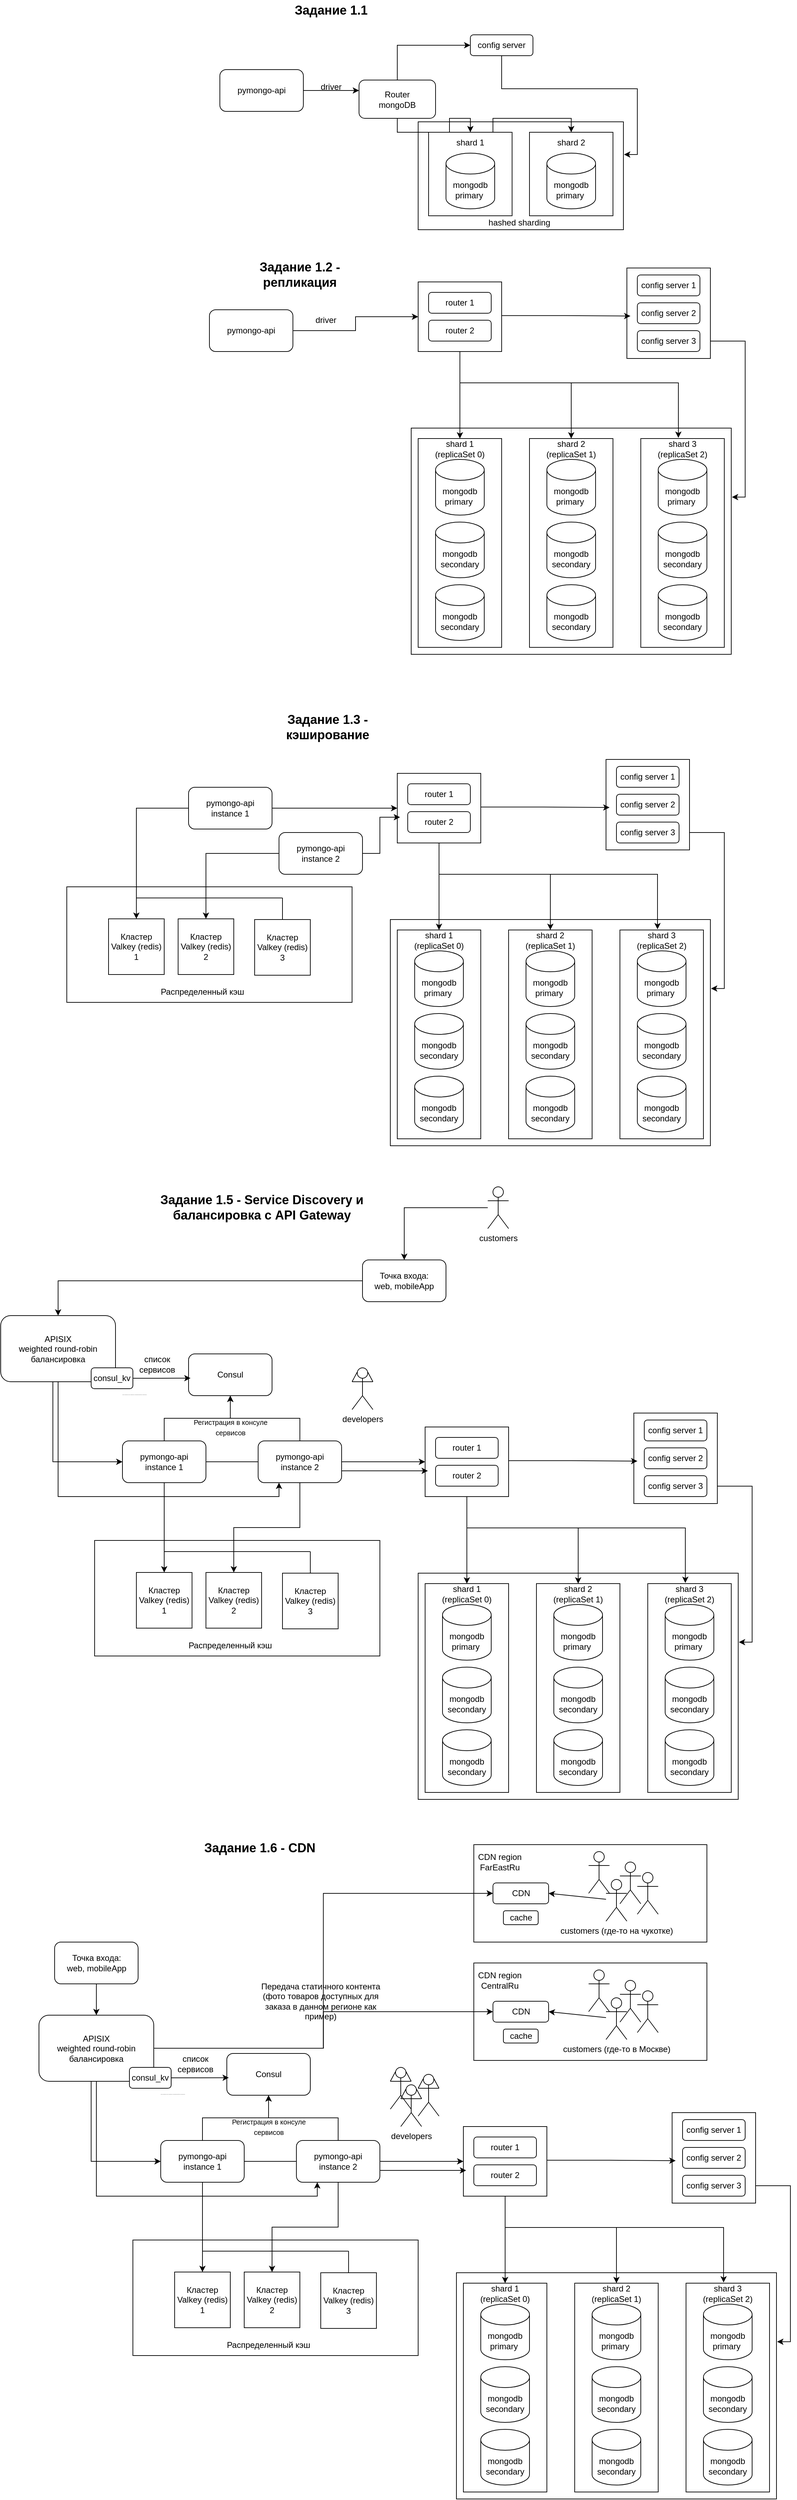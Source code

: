 <mxfile version="26.0.6">
  <diagram name="Page-1" id="-H_mtQnk-PTXWXPvYvuk">
    <mxGraphModel dx="3081" dy="1008" grid="1" gridSize="10" guides="1" tooltips="1" connect="1" arrows="1" fold="1" page="1" pageScale="1" pageWidth="1169" pageHeight="827" math="0" shadow="0">
      <root>
        <mxCell id="0" />
        <mxCell id="1" parent="0" />
        <mxCell id="8gVQfP1lefxVkMZpwH75-150" value="" style="rounded=0;whiteSpace=wrap;html=1;" vertex="1" parent="1">
          <mxGeometry x="605" y="2970" width="335" height="140" as="geometry" />
        </mxCell>
        <mxCell id="8gVQfP1lefxVkMZpwH75-138" value="" style="rounded=0;whiteSpace=wrap;html=1;" vertex="1" parent="1">
          <mxGeometry x="605" y="2800" width="335" height="140" as="geometry" />
        </mxCell>
        <mxCell id="HpuJ5_qfLhVpuopJuwjr-148" value="" style="rounded=0;whiteSpace=wrap;html=1;" parent="1" vertex="1">
          <mxGeometry x="20" y="1424" width="410" height="166" as="geometry" />
        </mxCell>
        <mxCell id="HpuJ5_qfLhVpuopJuwjr-91" value="" style="rounded=0;whiteSpace=wrap;html=1;" parent="1" vertex="1">
          <mxGeometry x="825" y="535" width="120" height="130" as="geometry" />
        </mxCell>
        <mxCell id="HpuJ5_qfLhVpuopJuwjr-86" value="" style="rounded=0;whiteSpace=wrap;html=1;" parent="1" vertex="1">
          <mxGeometry x="525" y="325" width="295" height="155" as="geometry" />
        </mxCell>
        <mxCell id="HpuJ5_qfLhVpuopJuwjr-55" value="" style="rounded=0;whiteSpace=wrap;html=1;" parent="1" vertex="1">
          <mxGeometry x="515" y="765" width="460" height="325" as="geometry" />
        </mxCell>
        <mxCell id="HpuJ5_qfLhVpuopJuwjr-15" value="" style="rounded=0;whiteSpace=wrap;html=1;" parent="1" vertex="1">
          <mxGeometry x="685" y="340" width="120" height="120" as="geometry" />
        </mxCell>
        <mxCell id="HpuJ5_qfLhVpuopJuwjr-14" value="" style="rounded=0;whiteSpace=wrap;html=1;" parent="1" vertex="1">
          <mxGeometry x="540" y="340" width="120" height="120" as="geometry" />
        </mxCell>
        <mxCell id="zA23MoTUsTF4_91t8viU-3" value="pymongo-api" style="rounded=1;whiteSpace=wrap;html=1;" parent="1" vertex="1">
          <mxGeometry x="240" y="250" width="120" height="60" as="geometry" />
        </mxCell>
        <mxCell id="zA23MoTUsTF4_91t8viU-4" style="edgeStyle=orthogonalEdgeStyle;rounded=0;orthogonalLoop=1;jettySize=auto;html=1;exitX=1;exitY=0.5;exitDx=0;exitDy=0;entryX=0;entryY=0.5;entryDx=0;entryDy=0;entryPerimeter=0;" parent="1" source="zA23MoTUsTF4_91t8viU-3" edge="1">
          <mxGeometry relative="1" as="geometry">
            <mxPoint x="440" y="280" as="targetPoint" />
          </mxGeometry>
        </mxCell>
        <mxCell id="HpuJ5_qfLhVpuopJuwjr-16" style="edgeStyle=orthogonalEdgeStyle;rounded=0;orthogonalLoop=1;jettySize=auto;html=1;exitX=0.5;exitY=0;exitDx=0;exitDy=0;entryX=0;entryY=0.5;entryDx=0;entryDy=0;" parent="1" source="HpuJ5_qfLhVpuopJuwjr-1" target="HpuJ5_qfLhVpuopJuwjr-3" edge="1">
          <mxGeometry relative="1" as="geometry" />
        </mxCell>
        <mxCell id="HpuJ5_qfLhVpuopJuwjr-17" style="edgeStyle=orthogonalEdgeStyle;rounded=0;orthogonalLoop=1;jettySize=auto;html=1;exitX=0.5;exitY=1;exitDx=0;exitDy=0;entryX=0.5;entryY=0;entryDx=0;entryDy=0;" parent="1" source="HpuJ5_qfLhVpuopJuwjr-1" target="HpuJ5_qfLhVpuopJuwjr-14" edge="1">
          <mxGeometry relative="1" as="geometry" />
        </mxCell>
        <mxCell id="HpuJ5_qfLhVpuopJuwjr-18" style="edgeStyle=orthogonalEdgeStyle;rounded=0;orthogonalLoop=1;jettySize=auto;html=1;exitX=0.5;exitY=1;exitDx=0;exitDy=0;entryX=0.5;entryY=0;entryDx=0;entryDy=0;" parent="1" source="HpuJ5_qfLhVpuopJuwjr-1" target="HpuJ5_qfLhVpuopJuwjr-8" edge="1">
          <mxGeometry relative="1" as="geometry" />
        </mxCell>
        <mxCell id="HpuJ5_qfLhVpuopJuwjr-1" value="Router&lt;div&gt;mongoDB&lt;/div&gt;" style="rounded=1;whiteSpace=wrap;html=1;" parent="1" vertex="1">
          <mxGeometry x="440" y="265" width="110" height="55" as="geometry" />
        </mxCell>
        <mxCell id="HpuJ5_qfLhVpuopJuwjr-2" value="driver" style="text;html=1;align=center;verticalAlign=middle;whiteSpace=wrap;rounded=0;" parent="1" vertex="1">
          <mxGeometry x="370" y="260" width="60" height="30" as="geometry" />
        </mxCell>
        <mxCell id="HpuJ5_qfLhVpuopJuwjr-3" value="config server" style="rounded=1;whiteSpace=wrap;html=1;" parent="1" vertex="1">
          <mxGeometry x="600" y="200" width="90" height="30" as="geometry" />
        </mxCell>
        <mxCell id="HpuJ5_qfLhVpuopJuwjr-5" value="shard 1" style="text;html=1;align=center;verticalAlign=middle;whiteSpace=wrap;rounded=0;" parent="1" vertex="1">
          <mxGeometry x="570" y="340" width="60" height="30" as="geometry" />
        </mxCell>
        <mxCell id="HpuJ5_qfLhVpuopJuwjr-6" value="mongodb&lt;div&gt;primary&amp;nbsp;&lt;/div&gt;" style="shape=cylinder3;whiteSpace=wrap;html=1;boundedLbl=1;backgroundOutline=1;size=15;" parent="1" vertex="1">
          <mxGeometry x="565" y="370" width="70" height="80" as="geometry" />
        </mxCell>
        <mxCell id="HpuJ5_qfLhVpuopJuwjr-8" value="shard 2" style="text;html=1;align=center;verticalAlign=middle;whiteSpace=wrap;rounded=0;" parent="1" vertex="1">
          <mxGeometry x="715" y="340" width="60" height="30" as="geometry" />
        </mxCell>
        <mxCell id="HpuJ5_qfLhVpuopJuwjr-9" value="mongodb&lt;div&gt;primary&amp;nbsp;&lt;/div&gt;" style="shape=cylinder3;whiteSpace=wrap;html=1;boundedLbl=1;backgroundOutline=1;size=15;" parent="1" vertex="1">
          <mxGeometry x="710" y="370" width="70" height="80" as="geometry" />
        </mxCell>
        <mxCell id="HpuJ5_qfLhVpuopJuwjr-20" value="&lt;font style=&quot;font-size: 18px;&quot;&gt;&lt;b&gt;Задание 1.1&lt;/b&gt;&lt;/font&gt;" style="text;html=1;align=center;verticalAlign=middle;whiteSpace=wrap;rounded=0;" parent="1" vertex="1">
          <mxGeometry x="330" y="150" width="140" height="30" as="geometry" />
        </mxCell>
        <mxCell id="HpuJ5_qfLhVpuopJuwjr-22" value="" style="rounded=0;whiteSpace=wrap;html=1;" parent="1" vertex="1">
          <mxGeometry x="525" y="780" width="120" height="300" as="geometry" />
        </mxCell>
        <mxCell id="HpuJ5_qfLhVpuopJuwjr-23" value="pymongo-api" style="rounded=1;whiteSpace=wrap;html=1;" parent="1" vertex="1">
          <mxGeometry x="225" y="595" width="120" height="60" as="geometry" />
        </mxCell>
        <mxCell id="HpuJ5_qfLhVpuopJuwjr-24" style="edgeStyle=orthogonalEdgeStyle;rounded=0;orthogonalLoop=1;jettySize=auto;html=1;exitX=1;exitY=0.5;exitDx=0;exitDy=0;entryX=0;entryY=0.5;entryDx=0;entryDy=0;" parent="1" source="HpuJ5_qfLhVpuopJuwjr-23" target="HpuJ5_qfLhVpuopJuwjr-92" edge="1">
          <mxGeometry relative="1" as="geometry">
            <mxPoint x="425" y="625" as="targetPoint" />
          </mxGeometry>
        </mxCell>
        <mxCell id="HpuJ5_qfLhVpuopJuwjr-29" value="driver" style="text;html=1;align=center;verticalAlign=middle;whiteSpace=wrap;rounded=0;" parent="1" vertex="1">
          <mxGeometry x="360" y="595" width="65" height="30" as="geometry" />
        </mxCell>
        <mxCell id="HpuJ5_qfLhVpuopJuwjr-30" value="config server 1" style="rounded=1;whiteSpace=wrap;html=1;" parent="1" vertex="1">
          <mxGeometry x="840" y="545" width="90" height="30" as="geometry" />
        </mxCell>
        <mxCell id="HpuJ5_qfLhVpuopJuwjr-31" value="shard 1 (replicaSet 0)" style="text;html=1;align=center;verticalAlign=middle;whiteSpace=wrap;rounded=0;" parent="1" vertex="1">
          <mxGeometry x="545" y="780" width="80" height="30" as="geometry" />
        </mxCell>
        <mxCell id="HpuJ5_qfLhVpuopJuwjr-32" value="mongodb&lt;div&gt;primary&amp;nbsp;&lt;/div&gt;" style="shape=cylinder3;whiteSpace=wrap;html=1;boundedLbl=1;backgroundOutline=1;size=15;" parent="1" vertex="1">
          <mxGeometry x="550" y="810" width="70" height="80" as="geometry" />
        </mxCell>
        <mxCell id="HpuJ5_qfLhVpuopJuwjr-36" value="&lt;b&gt;&lt;font style=&quot;font-size: 18px;&quot;&gt;Задание 1.2 - репликация&lt;/font&gt;&lt;/b&gt;" style="text;html=1;align=center;verticalAlign=middle;whiteSpace=wrap;rounded=0;" parent="1" vertex="1">
          <mxGeometry x="285" y="530" width="140" height="30" as="geometry" />
        </mxCell>
        <mxCell id="HpuJ5_qfLhVpuopJuwjr-40" value="mongodb&lt;div&gt;secondary&lt;/div&gt;" style="shape=cylinder3;whiteSpace=wrap;html=1;boundedLbl=1;backgroundOutline=1;size=15;" parent="1" vertex="1">
          <mxGeometry x="550" y="900" width="70" height="80" as="geometry" />
        </mxCell>
        <mxCell id="HpuJ5_qfLhVpuopJuwjr-41" value="mongodb&lt;div&gt;secondary&lt;/div&gt;" style="shape=cylinder3;whiteSpace=wrap;html=1;boundedLbl=1;backgroundOutline=1;size=15;" parent="1" vertex="1">
          <mxGeometry x="550" y="990" width="70" height="80" as="geometry" />
        </mxCell>
        <mxCell id="HpuJ5_qfLhVpuopJuwjr-42" value="" style="rounded=0;whiteSpace=wrap;html=1;" parent="1" vertex="1">
          <mxGeometry x="685" y="780" width="120" height="300" as="geometry" />
        </mxCell>
        <mxCell id="HpuJ5_qfLhVpuopJuwjr-43" value="shard 2 (replicaSet 1)" style="text;html=1;align=center;verticalAlign=middle;whiteSpace=wrap;rounded=0;" parent="1" vertex="1">
          <mxGeometry x="705" y="780" width="80" height="30" as="geometry" />
        </mxCell>
        <mxCell id="HpuJ5_qfLhVpuopJuwjr-44" value="mongodb&lt;div&gt;primary&amp;nbsp;&lt;/div&gt;" style="shape=cylinder3;whiteSpace=wrap;html=1;boundedLbl=1;backgroundOutline=1;size=15;" parent="1" vertex="1">
          <mxGeometry x="710" y="810" width="70" height="80" as="geometry" />
        </mxCell>
        <mxCell id="HpuJ5_qfLhVpuopJuwjr-45" value="mongodb&lt;div&gt;secondary&lt;/div&gt;" style="shape=cylinder3;whiteSpace=wrap;html=1;boundedLbl=1;backgroundOutline=1;size=15;" parent="1" vertex="1">
          <mxGeometry x="710" y="900" width="70" height="80" as="geometry" />
        </mxCell>
        <mxCell id="HpuJ5_qfLhVpuopJuwjr-46" value="mongodb&lt;div&gt;secondary&lt;/div&gt;" style="shape=cylinder3;whiteSpace=wrap;html=1;boundedLbl=1;backgroundOutline=1;size=15;" parent="1" vertex="1">
          <mxGeometry x="710" y="990" width="70" height="80" as="geometry" />
        </mxCell>
        <mxCell id="HpuJ5_qfLhVpuopJuwjr-47" value="" style="rounded=0;whiteSpace=wrap;html=1;" parent="1" vertex="1">
          <mxGeometry x="845" y="780" width="120" height="300" as="geometry" />
        </mxCell>
        <mxCell id="HpuJ5_qfLhVpuopJuwjr-48" value="shard 3 (replicaSet 2&lt;span style=&quot;background-color: transparent; color: light-dark(rgb(0, 0, 0), rgb(255, 255, 255));&quot;&gt;)&lt;/span&gt;" style="text;html=1;align=center;verticalAlign=middle;whiteSpace=wrap;rounded=0;" parent="1" vertex="1">
          <mxGeometry x="865" y="780" width="80" height="30" as="geometry" />
        </mxCell>
        <mxCell id="HpuJ5_qfLhVpuopJuwjr-49" value="mongodb&lt;div&gt;primary&amp;nbsp;&lt;/div&gt;" style="shape=cylinder3;whiteSpace=wrap;html=1;boundedLbl=1;backgroundOutline=1;size=15;" parent="1" vertex="1">
          <mxGeometry x="870" y="810" width="70" height="80" as="geometry" />
        </mxCell>
        <mxCell id="HpuJ5_qfLhVpuopJuwjr-50" value="mongodb&lt;div&gt;secondary&lt;/div&gt;" style="shape=cylinder3;whiteSpace=wrap;html=1;boundedLbl=1;backgroundOutline=1;size=15;" parent="1" vertex="1">
          <mxGeometry x="870" y="900" width="70" height="80" as="geometry" />
        </mxCell>
        <mxCell id="HpuJ5_qfLhVpuopJuwjr-51" value="mongodb&lt;div&gt;secondary&lt;/div&gt;" style="shape=cylinder3;whiteSpace=wrap;html=1;boundedLbl=1;backgroundOutline=1;size=15;" parent="1" vertex="1">
          <mxGeometry x="870" y="990" width="70" height="80" as="geometry" />
        </mxCell>
        <mxCell id="HpuJ5_qfLhVpuopJuwjr-71" value="&lt;b&gt;&lt;font style=&quot;font-size: 18px;&quot;&gt;Задание 1.3 - кэширование&lt;/font&gt;&lt;/b&gt;" style="text;html=1;align=center;verticalAlign=middle;whiteSpace=wrap;rounded=0;" parent="1" vertex="1">
          <mxGeometry x="325" y="1180" width="140" height="30" as="geometry" />
        </mxCell>
        <mxCell id="HpuJ5_qfLhVpuopJuwjr-87" style="edgeStyle=orthogonalEdgeStyle;rounded=0;orthogonalLoop=1;jettySize=auto;html=1;entryX=1.003;entryY=0.303;entryDx=0;entryDy=0;entryPerimeter=0;" parent="1" source="HpuJ5_qfLhVpuopJuwjr-3" target="HpuJ5_qfLhVpuopJuwjr-86" edge="1">
          <mxGeometry relative="1" as="geometry" />
        </mxCell>
        <mxCell id="HpuJ5_qfLhVpuopJuwjr-90" value="config server 2" style="rounded=1;whiteSpace=wrap;html=1;" parent="1" vertex="1">
          <mxGeometry x="840" y="585" width="90" height="30" as="geometry" />
        </mxCell>
        <mxCell id="HpuJ5_qfLhVpuopJuwjr-100" style="edgeStyle=orthogonalEdgeStyle;rounded=0;orthogonalLoop=1;jettySize=auto;html=1;entryX=0.5;entryY=0;entryDx=0;entryDy=0;" parent="1" source="HpuJ5_qfLhVpuopJuwjr-92" target="HpuJ5_qfLhVpuopJuwjr-31" edge="1">
          <mxGeometry relative="1" as="geometry" />
        </mxCell>
        <mxCell id="HpuJ5_qfLhVpuopJuwjr-101" style="edgeStyle=orthogonalEdgeStyle;rounded=0;orthogonalLoop=1;jettySize=auto;html=1;entryX=0.5;entryY=0;entryDx=0;entryDy=0;" parent="1" source="HpuJ5_qfLhVpuopJuwjr-92" target="HpuJ5_qfLhVpuopJuwjr-43" edge="1">
          <mxGeometry relative="1" as="geometry">
            <Array as="points">
              <mxPoint x="585" y="700" />
              <mxPoint x="745" y="700" />
            </Array>
          </mxGeometry>
        </mxCell>
        <mxCell id="HpuJ5_qfLhVpuopJuwjr-92" value="" style="rounded=0;whiteSpace=wrap;html=1;" parent="1" vertex="1">
          <mxGeometry x="525" y="555" width="120" height="100" as="geometry" />
        </mxCell>
        <mxCell id="HpuJ5_qfLhVpuopJuwjr-93" value="router 1" style="rounded=1;whiteSpace=wrap;html=1;" parent="1" vertex="1">
          <mxGeometry x="540" y="570" width="90" height="30" as="geometry" />
        </mxCell>
        <mxCell id="HpuJ5_qfLhVpuopJuwjr-94" value="router 2" style="rounded=1;whiteSpace=wrap;html=1;" parent="1" vertex="1">
          <mxGeometry x="540" y="610" width="90" height="30" as="geometry" />
        </mxCell>
        <mxCell id="HpuJ5_qfLhVpuopJuwjr-95" value="config server 3" style="rounded=1;whiteSpace=wrap;html=1;" parent="1" vertex="1">
          <mxGeometry x="840" y="625" width="90" height="30" as="geometry" />
        </mxCell>
        <mxCell id="HpuJ5_qfLhVpuopJuwjr-96" style="edgeStyle=orthogonalEdgeStyle;rounded=0;orthogonalLoop=1;jettySize=auto;html=1;entryX=1.002;entryY=0.305;entryDx=0;entryDy=0;entryPerimeter=0;exitX=1;exitY=0.5;exitDx=0;exitDy=0;" parent="1" source="HpuJ5_qfLhVpuopJuwjr-91" target="HpuJ5_qfLhVpuopJuwjr-55" edge="1">
          <mxGeometry relative="1" as="geometry">
            <Array as="points">
              <mxPoint x="945" y="640" />
              <mxPoint x="995" y="640" />
              <mxPoint x="995" y="864" />
            </Array>
          </mxGeometry>
        </mxCell>
        <mxCell id="HpuJ5_qfLhVpuopJuwjr-99" style="edgeStyle=orthogonalEdgeStyle;rounded=0;orthogonalLoop=1;jettySize=auto;html=1;entryX=0.042;entryY=0.531;entryDx=0;entryDy=0;entryPerimeter=0;exitX=1.003;exitY=0.484;exitDx=0;exitDy=0;exitPerimeter=0;" parent="1" source="HpuJ5_qfLhVpuopJuwjr-92" target="HpuJ5_qfLhVpuopJuwjr-91" edge="1">
          <mxGeometry relative="1" as="geometry">
            <mxPoint x="595" y="603.99" as="sourcePoint" />
            <mxPoint x="790" y="606" as="targetPoint" />
            <Array as="points" />
          </mxGeometry>
        </mxCell>
        <mxCell id="HpuJ5_qfLhVpuopJuwjr-102" style="edgeStyle=orthogonalEdgeStyle;rounded=0;orthogonalLoop=1;jettySize=auto;html=1;entryX=0.425;entryY=-0.033;entryDx=0;entryDy=0;entryPerimeter=0;" parent="1" source="HpuJ5_qfLhVpuopJuwjr-92" target="HpuJ5_qfLhVpuopJuwjr-48" edge="1">
          <mxGeometry relative="1" as="geometry">
            <Array as="points">
              <mxPoint x="585" y="700" />
              <mxPoint x="899" y="700" />
            </Array>
          </mxGeometry>
        </mxCell>
        <mxCell id="HpuJ5_qfLhVpuopJuwjr-103" value="" style="rounded=0;whiteSpace=wrap;html=1;" parent="1" vertex="1">
          <mxGeometry x="795" y="1241" width="120" height="130" as="geometry" />
        </mxCell>
        <mxCell id="HpuJ5_qfLhVpuopJuwjr-104" value="" style="rounded=0;whiteSpace=wrap;html=1;" parent="1" vertex="1">
          <mxGeometry x="485" y="1471" width="460" height="325" as="geometry" />
        </mxCell>
        <mxCell id="HpuJ5_qfLhVpuopJuwjr-105" value="" style="rounded=0;whiteSpace=wrap;html=1;" parent="1" vertex="1">
          <mxGeometry x="495" y="1486" width="120" height="300" as="geometry" />
        </mxCell>
        <mxCell id="HpuJ5_qfLhVpuopJuwjr-142" style="edgeStyle=orthogonalEdgeStyle;rounded=0;orthogonalLoop=1;jettySize=auto;html=1;entryX=0.5;entryY=0;entryDx=0;entryDy=0;" parent="1" source="HpuJ5_qfLhVpuopJuwjr-106" target="HpuJ5_qfLhVpuopJuwjr-139" edge="1">
          <mxGeometry relative="1" as="geometry" />
        </mxCell>
        <mxCell id="HpuJ5_qfLhVpuopJuwjr-106" value="pymongo-api&lt;div&gt;instance 1&lt;/div&gt;" style="rounded=1;whiteSpace=wrap;html=1;" parent="1" vertex="1">
          <mxGeometry x="195" y="1281" width="120" height="60" as="geometry" />
        </mxCell>
        <mxCell id="HpuJ5_qfLhVpuopJuwjr-107" style="edgeStyle=orthogonalEdgeStyle;rounded=0;orthogonalLoop=1;jettySize=auto;html=1;exitX=1;exitY=0.5;exitDx=0;exitDy=0;entryX=0;entryY=0.5;entryDx=0;entryDy=0;" parent="1" source="HpuJ5_qfLhVpuopJuwjr-106" target="HpuJ5_qfLhVpuopJuwjr-128" edge="1">
          <mxGeometry relative="1" as="geometry">
            <mxPoint x="395" y="1331" as="targetPoint" />
          </mxGeometry>
        </mxCell>
        <mxCell id="HpuJ5_qfLhVpuopJuwjr-109" value="config server 1" style="rounded=1;whiteSpace=wrap;html=1;" parent="1" vertex="1">
          <mxGeometry x="810" y="1251" width="90" height="30" as="geometry" />
        </mxCell>
        <mxCell id="HpuJ5_qfLhVpuopJuwjr-110" value="shard 1 (replicaSet 0)" style="text;html=1;align=center;verticalAlign=middle;whiteSpace=wrap;rounded=0;" parent="1" vertex="1">
          <mxGeometry x="515" y="1486" width="80" height="30" as="geometry" />
        </mxCell>
        <mxCell id="HpuJ5_qfLhVpuopJuwjr-111" value="mongodb&lt;div&gt;primary&amp;nbsp;&lt;/div&gt;" style="shape=cylinder3;whiteSpace=wrap;html=1;boundedLbl=1;backgroundOutline=1;size=15;" parent="1" vertex="1">
          <mxGeometry x="520" y="1516" width="70" height="80" as="geometry" />
        </mxCell>
        <mxCell id="HpuJ5_qfLhVpuopJuwjr-113" value="mongodb&lt;div&gt;secondary&lt;/div&gt;" style="shape=cylinder3;whiteSpace=wrap;html=1;boundedLbl=1;backgroundOutline=1;size=15;" parent="1" vertex="1">
          <mxGeometry x="520" y="1606" width="70" height="80" as="geometry" />
        </mxCell>
        <mxCell id="HpuJ5_qfLhVpuopJuwjr-114" value="mongodb&lt;div&gt;secondary&lt;/div&gt;" style="shape=cylinder3;whiteSpace=wrap;html=1;boundedLbl=1;backgroundOutline=1;size=15;" parent="1" vertex="1">
          <mxGeometry x="520" y="1696" width="70" height="80" as="geometry" />
        </mxCell>
        <mxCell id="HpuJ5_qfLhVpuopJuwjr-115" value="" style="rounded=0;whiteSpace=wrap;html=1;" parent="1" vertex="1">
          <mxGeometry x="655" y="1486" width="120" height="300" as="geometry" />
        </mxCell>
        <mxCell id="HpuJ5_qfLhVpuopJuwjr-116" value="shard 2 (replicaSet 1)" style="text;html=1;align=center;verticalAlign=middle;whiteSpace=wrap;rounded=0;" parent="1" vertex="1">
          <mxGeometry x="675" y="1486" width="80" height="30" as="geometry" />
        </mxCell>
        <mxCell id="HpuJ5_qfLhVpuopJuwjr-117" value="mongodb&lt;div&gt;primary&amp;nbsp;&lt;/div&gt;" style="shape=cylinder3;whiteSpace=wrap;html=1;boundedLbl=1;backgroundOutline=1;size=15;" parent="1" vertex="1">
          <mxGeometry x="680" y="1516" width="70" height="80" as="geometry" />
        </mxCell>
        <mxCell id="HpuJ5_qfLhVpuopJuwjr-118" value="mongodb&lt;div&gt;secondary&lt;/div&gt;" style="shape=cylinder3;whiteSpace=wrap;html=1;boundedLbl=1;backgroundOutline=1;size=15;" parent="1" vertex="1">
          <mxGeometry x="680" y="1606" width="70" height="80" as="geometry" />
        </mxCell>
        <mxCell id="HpuJ5_qfLhVpuopJuwjr-119" value="mongodb&lt;div&gt;secondary&lt;/div&gt;" style="shape=cylinder3;whiteSpace=wrap;html=1;boundedLbl=1;backgroundOutline=1;size=15;" parent="1" vertex="1">
          <mxGeometry x="680" y="1696" width="70" height="80" as="geometry" />
        </mxCell>
        <mxCell id="HpuJ5_qfLhVpuopJuwjr-120" value="" style="rounded=0;whiteSpace=wrap;html=1;" parent="1" vertex="1">
          <mxGeometry x="815" y="1486" width="120" height="300" as="geometry" />
        </mxCell>
        <mxCell id="HpuJ5_qfLhVpuopJuwjr-121" value="shard 3 (replicaSet 2&lt;span style=&quot;background-color: transparent; color: light-dark(rgb(0, 0, 0), rgb(255, 255, 255));&quot;&gt;)&lt;/span&gt;" style="text;html=1;align=center;verticalAlign=middle;whiteSpace=wrap;rounded=0;" parent="1" vertex="1">
          <mxGeometry x="835" y="1486" width="80" height="30" as="geometry" />
        </mxCell>
        <mxCell id="HpuJ5_qfLhVpuopJuwjr-122" value="mongodb&lt;div&gt;primary&amp;nbsp;&lt;/div&gt;" style="shape=cylinder3;whiteSpace=wrap;html=1;boundedLbl=1;backgroundOutline=1;size=15;" parent="1" vertex="1">
          <mxGeometry x="840" y="1516" width="70" height="80" as="geometry" />
        </mxCell>
        <mxCell id="HpuJ5_qfLhVpuopJuwjr-123" value="mongodb&lt;div&gt;secondary&lt;/div&gt;" style="shape=cylinder3;whiteSpace=wrap;html=1;boundedLbl=1;backgroundOutline=1;size=15;" parent="1" vertex="1">
          <mxGeometry x="840" y="1606" width="70" height="80" as="geometry" />
        </mxCell>
        <mxCell id="HpuJ5_qfLhVpuopJuwjr-124" value="mongodb&lt;div&gt;secondary&lt;/div&gt;" style="shape=cylinder3;whiteSpace=wrap;html=1;boundedLbl=1;backgroundOutline=1;size=15;" parent="1" vertex="1">
          <mxGeometry x="840" y="1696" width="70" height="80" as="geometry" />
        </mxCell>
        <mxCell id="HpuJ5_qfLhVpuopJuwjr-125" value="config server 2" style="rounded=1;whiteSpace=wrap;html=1;" parent="1" vertex="1">
          <mxGeometry x="810" y="1291" width="90" height="30" as="geometry" />
        </mxCell>
        <mxCell id="HpuJ5_qfLhVpuopJuwjr-126" style="edgeStyle=orthogonalEdgeStyle;rounded=0;orthogonalLoop=1;jettySize=auto;html=1;entryX=0.5;entryY=0;entryDx=0;entryDy=0;" parent="1" source="HpuJ5_qfLhVpuopJuwjr-128" target="HpuJ5_qfLhVpuopJuwjr-110" edge="1">
          <mxGeometry relative="1" as="geometry" />
        </mxCell>
        <mxCell id="HpuJ5_qfLhVpuopJuwjr-127" style="edgeStyle=orthogonalEdgeStyle;rounded=0;orthogonalLoop=1;jettySize=auto;html=1;entryX=0.5;entryY=0;entryDx=0;entryDy=0;" parent="1" source="HpuJ5_qfLhVpuopJuwjr-128" target="HpuJ5_qfLhVpuopJuwjr-116" edge="1">
          <mxGeometry relative="1" as="geometry">
            <Array as="points">
              <mxPoint x="555" y="1406" />
              <mxPoint x="715" y="1406" />
            </Array>
          </mxGeometry>
        </mxCell>
        <mxCell id="HpuJ5_qfLhVpuopJuwjr-128" value="" style="rounded=0;whiteSpace=wrap;html=1;" parent="1" vertex="1">
          <mxGeometry x="495" y="1261" width="120" height="100" as="geometry" />
        </mxCell>
        <mxCell id="HpuJ5_qfLhVpuopJuwjr-129" value="router 1" style="rounded=1;whiteSpace=wrap;html=1;" parent="1" vertex="1">
          <mxGeometry x="510" y="1276" width="90" height="30" as="geometry" />
        </mxCell>
        <mxCell id="HpuJ5_qfLhVpuopJuwjr-130" value="router 2" style="rounded=1;whiteSpace=wrap;html=1;" parent="1" vertex="1">
          <mxGeometry x="510" y="1316" width="90" height="30" as="geometry" />
        </mxCell>
        <mxCell id="HpuJ5_qfLhVpuopJuwjr-131" value="config server 3" style="rounded=1;whiteSpace=wrap;html=1;" parent="1" vertex="1">
          <mxGeometry x="810" y="1331" width="90" height="30" as="geometry" />
        </mxCell>
        <mxCell id="HpuJ5_qfLhVpuopJuwjr-132" style="edgeStyle=orthogonalEdgeStyle;rounded=0;orthogonalLoop=1;jettySize=auto;html=1;entryX=1.002;entryY=0.305;entryDx=0;entryDy=0;entryPerimeter=0;exitX=1;exitY=0.5;exitDx=0;exitDy=0;" parent="1" source="HpuJ5_qfLhVpuopJuwjr-103" target="HpuJ5_qfLhVpuopJuwjr-104" edge="1">
          <mxGeometry relative="1" as="geometry">
            <Array as="points">
              <mxPoint x="915" y="1346" />
              <mxPoint x="965" y="1346" />
              <mxPoint x="965" y="1570" />
            </Array>
          </mxGeometry>
        </mxCell>
        <mxCell id="HpuJ5_qfLhVpuopJuwjr-133" style="edgeStyle=orthogonalEdgeStyle;rounded=0;orthogonalLoop=1;jettySize=auto;html=1;entryX=0.042;entryY=0.531;entryDx=0;entryDy=0;entryPerimeter=0;exitX=1.003;exitY=0.484;exitDx=0;exitDy=0;exitPerimeter=0;" parent="1" source="HpuJ5_qfLhVpuopJuwjr-128" target="HpuJ5_qfLhVpuopJuwjr-103" edge="1">
          <mxGeometry relative="1" as="geometry">
            <mxPoint x="565" y="1309.99" as="sourcePoint" />
            <mxPoint x="760" y="1312" as="targetPoint" />
            <Array as="points" />
          </mxGeometry>
        </mxCell>
        <mxCell id="HpuJ5_qfLhVpuopJuwjr-134" style="edgeStyle=orthogonalEdgeStyle;rounded=0;orthogonalLoop=1;jettySize=auto;html=1;entryX=0.425;entryY=-0.033;entryDx=0;entryDy=0;entryPerimeter=0;" parent="1" source="HpuJ5_qfLhVpuopJuwjr-128" target="HpuJ5_qfLhVpuopJuwjr-121" edge="1">
          <mxGeometry relative="1" as="geometry">
            <Array as="points">
              <mxPoint x="555" y="1406" />
              <mxPoint x="869" y="1406" />
            </Array>
          </mxGeometry>
        </mxCell>
        <mxCell id="HpuJ5_qfLhVpuopJuwjr-147" style="edgeStyle=orthogonalEdgeStyle;rounded=0;orthogonalLoop=1;jettySize=auto;html=1;entryX=0.5;entryY=0;entryDx=0;entryDy=0;" parent="1" source="HpuJ5_qfLhVpuopJuwjr-136" target="HpuJ5_qfLhVpuopJuwjr-140" edge="1">
          <mxGeometry relative="1" as="geometry" />
        </mxCell>
        <mxCell id="HpuJ5_qfLhVpuopJuwjr-136" value="pymongo-api&lt;div&gt;instance 2&lt;/div&gt;" style="rounded=1;whiteSpace=wrap;html=1;" parent="1" vertex="1">
          <mxGeometry x="325" y="1346" width="120" height="60" as="geometry" />
        </mxCell>
        <mxCell id="HpuJ5_qfLhVpuopJuwjr-138" style="edgeStyle=orthogonalEdgeStyle;rounded=0;orthogonalLoop=1;jettySize=auto;html=1;entryX=0.033;entryY=0.63;entryDx=0;entryDy=0;entryPerimeter=0;" parent="1" source="HpuJ5_qfLhVpuopJuwjr-136" target="HpuJ5_qfLhVpuopJuwjr-128" edge="1">
          <mxGeometry relative="1" as="geometry" />
        </mxCell>
        <mxCell id="HpuJ5_qfLhVpuopJuwjr-139" value="Кластер Valkey (redis)&lt;div&gt;1&lt;/div&gt;" style="whiteSpace=wrap;html=1;aspect=fixed;" parent="1" vertex="1">
          <mxGeometry x="80" y="1470" width="80" height="80" as="geometry" />
        </mxCell>
        <mxCell id="HpuJ5_qfLhVpuopJuwjr-140" value="Кластер Valkey (redis)&lt;div&gt;2&lt;/div&gt;" style="whiteSpace=wrap;html=1;aspect=fixed;" parent="1" vertex="1">
          <mxGeometry x="180" y="1470" width="80" height="80" as="geometry" />
        </mxCell>
        <mxCell id="HpuJ5_qfLhVpuopJuwjr-141" value="Кластер Valkey (redis)&lt;div&gt;3&lt;/div&gt;" style="whiteSpace=wrap;html=1;aspect=fixed;" parent="1" vertex="1">
          <mxGeometry x="290" y="1471" width="80" height="80" as="geometry" />
        </mxCell>
        <mxCell id="HpuJ5_qfLhVpuopJuwjr-145" value="" style="endArrow=none;html=1;rounded=0;exitX=0.5;exitY=0;exitDx=0;exitDy=0;" parent="1" source="HpuJ5_qfLhVpuopJuwjr-141" edge="1">
          <mxGeometry width="50" height="50" relative="1" as="geometry">
            <mxPoint x="540" y="1450" as="sourcePoint" />
            <mxPoint x="330" y="1440" as="targetPoint" />
          </mxGeometry>
        </mxCell>
        <mxCell id="HpuJ5_qfLhVpuopJuwjr-146" value="" style="endArrow=none;html=1;rounded=0;" parent="1" edge="1">
          <mxGeometry width="50" height="50" relative="1" as="geometry">
            <mxPoint x="120" y="1440" as="sourcePoint" />
            <mxPoint x="330" y="1440" as="targetPoint" />
          </mxGeometry>
        </mxCell>
        <mxCell id="HpuJ5_qfLhVpuopJuwjr-149" value="Распределенный кэш" style="text;html=1;align=center;verticalAlign=middle;whiteSpace=wrap;rounded=0;" parent="1" vertex="1">
          <mxGeometry x="80" y="1560" width="270" height="30" as="geometry" />
        </mxCell>
        <mxCell id="8gVQfP1lefxVkMZpwH75-1" value="hashed sharding" style="text;html=1;align=center;verticalAlign=middle;resizable=0;points=[];autosize=1;strokeColor=none;fillColor=none;" vertex="1" parent="1">
          <mxGeometry x="615" y="455" width="110" height="30" as="geometry" />
        </mxCell>
        <mxCell id="8gVQfP1lefxVkMZpwH75-2" value="" style="rounded=0;whiteSpace=wrap;html=1;" vertex="1" parent="1">
          <mxGeometry x="60" y="2363" width="410" height="166" as="geometry" />
        </mxCell>
        <mxCell id="8gVQfP1lefxVkMZpwH75-3" value="&lt;b&gt;&lt;font style=&quot;font-size: 18px;&quot;&gt;Задание 1.5 -&amp;nbsp;&lt;/font&gt;&lt;/b&gt;&lt;span style=&quot;font-size: 18px;&quot;&gt;&lt;b&gt;Service Discovery и балансировка с API Gateway&lt;/b&gt;&lt;/span&gt;" style="text;html=1;align=center;verticalAlign=middle;whiteSpace=wrap;rounded=0;" vertex="1" parent="1">
          <mxGeometry x="112.5" y="1870" width="375" height="30" as="geometry" />
        </mxCell>
        <mxCell id="8gVQfP1lefxVkMZpwH75-4" value="" style="rounded=0;whiteSpace=wrap;html=1;" vertex="1" parent="1">
          <mxGeometry x="835" y="2180" width="120" height="130" as="geometry" />
        </mxCell>
        <mxCell id="8gVQfP1lefxVkMZpwH75-5" value="" style="rounded=0;whiteSpace=wrap;html=1;" vertex="1" parent="1">
          <mxGeometry x="525" y="2410" width="460" height="325" as="geometry" />
        </mxCell>
        <mxCell id="8gVQfP1lefxVkMZpwH75-6" value="" style="rounded=0;whiteSpace=wrap;html=1;" vertex="1" parent="1">
          <mxGeometry x="535" y="2425" width="120" height="300" as="geometry" />
        </mxCell>
        <mxCell id="8gVQfP1lefxVkMZpwH75-7" style="edgeStyle=orthogonalEdgeStyle;rounded=0;orthogonalLoop=1;jettySize=auto;html=1;entryX=0.5;entryY=0;entryDx=0;entryDy=0;" edge="1" parent="1" source="8gVQfP1lefxVkMZpwH75-8" target="8gVQfP1lefxVkMZpwH75-38">
          <mxGeometry relative="1" as="geometry" />
        </mxCell>
        <mxCell id="8gVQfP1lefxVkMZpwH75-56" style="edgeStyle=orthogonalEdgeStyle;rounded=0;orthogonalLoop=1;jettySize=auto;html=1;" edge="1" parent="1" source="8gVQfP1lefxVkMZpwH75-8" target="8gVQfP1lefxVkMZpwH75-52">
          <mxGeometry relative="1" as="geometry" />
        </mxCell>
        <mxCell id="8gVQfP1lefxVkMZpwH75-8" value="pymongo-api&lt;div&gt;instance 1&lt;/div&gt;" style="rounded=1;whiteSpace=wrap;html=1;" vertex="1" parent="1">
          <mxGeometry x="100" y="2220" width="120" height="60" as="geometry" />
        </mxCell>
        <mxCell id="8gVQfP1lefxVkMZpwH75-9" style="edgeStyle=orthogonalEdgeStyle;rounded=0;orthogonalLoop=1;jettySize=auto;html=1;exitX=1;exitY=0.5;exitDx=0;exitDy=0;entryX=0;entryY=0.5;entryDx=0;entryDy=0;" edge="1" parent="1" source="8gVQfP1lefxVkMZpwH75-8" target="8gVQfP1lefxVkMZpwH75-28">
          <mxGeometry relative="1" as="geometry">
            <mxPoint x="435" y="2270" as="targetPoint" />
          </mxGeometry>
        </mxCell>
        <mxCell id="8gVQfP1lefxVkMZpwH75-10" value="config server 1" style="rounded=1;whiteSpace=wrap;html=1;" vertex="1" parent="1">
          <mxGeometry x="850" y="2190" width="90" height="30" as="geometry" />
        </mxCell>
        <mxCell id="8gVQfP1lefxVkMZpwH75-11" value="shard 1 (replicaSet 0)" style="text;html=1;align=center;verticalAlign=middle;whiteSpace=wrap;rounded=0;" vertex="1" parent="1">
          <mxGeometry x="555" y="2425" width="80" height="30" as="geometry" />
        </mxCell>
        <mxCell id="8gVQfP1lefxVkMZpwH75-12" value="mongodb&lt;div&gt;primary&amp;nbsp;&lt;/div&gt;" style="shape=cylinder3;whiteSpace=wrap;html=1;boundedLbl=1;backgroundOutline=1;size=15;" vertex="1" parent="1">
          <mxGeometry x="560" y="2455" width="70" height="80" as="geometry" />
        </mxCell>
        <mxCell id="8gVQfP1lefxVkMZpwH75-13" value="mongodb&lt;div&gt;secondary&lt;/div&gt;" style="shape=cylinder3;whiteSpace=wrap;html=1;boundedLbl=1;backgroundOutline=1;size=15;" vertex="1" parent="1">
          <mxGeometry x="560" y="2545" width="70" height="80" as="geometry" />
        </mxCell>
        <mxCell id="8gVQfP1lefxVkMZpwH75-14" value="mongodb&lt;div&gt;secondary&lt;/div&gt;" style="shape=cylinder3;whiteSpace=wrap;html=1;boundedLbl=1;backgroundOutline=1;size=15;" vertex="1" parent="1">
          <mxGeometry x="560" y="2635" width="70" height="80" as="geometry" />
        </mxCell>
        <mxCell id="8gVQfP1lefxVkMZpwH75-15" value="" style="rounded=0;whiteSpace=wrap;html=1;" vertex="1" parent="1">
          <mxGeometry x="695" y="2425" width="120" height="300" as="geometry" />
        </mxCell>
        <mxCell id="8gVQfP1lefxVkMZpwH75-16" value="shard 2 (replicaSet 1)" style="text;html=1;align=center;verticalAlign=middle;whiteSpace=wrap;rounded=0;" vertex="1" parent="1">
          <mxGeometry x="715" y="2425" width="80" height="30" as="geometry" />
        </mxCell>
        <mxCell id="8gVQfP1lefxVkMZpwH75-17" value="mongodb&lt;div&gt;primary&amp;nbsp;&lt;/div&gt;" style="shape=cylinder3;whiteSpace=wrap;html=1;boundedLbl=1;backgroundOutline=1;size=15;" vertex="1" parent="1">
          <mxGeometry x="720" y="2455" width="70" height="80" as="geometry" />
        </mxCell>
        <mxCell id="8gVQfP1lefxVkMZpwH75-18" value="mongodb&lt;div&gt;secondary&lt;/div&gt;" style="shape=cylinder3;whiteSpace=wrap;html=1;boundedLbl=1;backgroundOutline=1;size=15;" vertex="1" parent="1">
          <mxGeometry x="720" y="2545" width="70" height="80" as="geometry" />
        </mxCell>
        <mxCell id="8gVQfP1lefxVkMZpwH75-19" value="mongodb&lt;div&gt;secondary&lt;/div&gt;" style="shape=cylinder3;whiteSpace=wrap;html=1;boundedLbl=1;backgroundOutline=1;size=15;" vertex="1" parent="1">
          <mxGeometry x="720" y="2635" width="70" height="80" as="geometry" />
        </mxCell>
        <mxCell id="8gVQfP1lefxVkMZpwH75-20" value="" style="rounded=0;whiteSpace=wrap;html=1;" vertex="1" parent="1">
          <mxGeometry x="855" y="2425" width="120" height="300" as="geometry" />
        </mxCell>
        <mxCell id="8gVQfP1lefxVkMZpwH75-21" value="shard 3 (replicaSet 2&lt;span style=&quot;background-color: transparent; color: light-dark(rgb(0, 0, 0), rgb(255, 255, 255));&quot;&gt;)&lt;/span&gt;" style="text;html=1;align=center;verticalAlign=middle;whiteSpace=wrap;rounded=0;" vertex="1" parent="1">
          <mxGeometry x="875" y="2425" width="80" height="30" as="geometry" />
        </mxCell>
        <mxCell id="8gVQfP1lefxVkMZpwH75-22" value="mongodb&lt;div&gt;primary&amp;nbsp;&lt;/div&gt;" style="shape=cylinder3;whiteSpace=wrap;html=1;boundedLbl=1;backgroundOutline=1;size=15;" vertex="1" parent="1">
          <mxGeometry x="880" y="2455" width="70" height="80" as="geometry" />
        </mxCell>
        <mxCell id="8gVQfP1lefxVkMZpwH75-23" value="mongodb&lt;div&gt;secondary&lt;/div&gt;" style="shape=cylinder3;whiteSpace=wrap;html=1;boundedLbl=1;backgroundOutline=1;size=15;" vertex="1" parent="1">
          <mxGeometry x="880" y="2545" width="70" height="80" as="geometry" />
        </mxCell>
        <mxCell id="8gVQfP1lefxVkMZpwH75-24" value="mongodb&lt;div&gt;secondary&lt;/div&gt;" style="shape=cylinder3;whiteSpace=wrap;html=1;boundedLbl=1;backgroundOutline=1;size=15;" vertex="1" parent="1">
          <mxGeometry x="880" y="2635" width="70" height="80" as="geometry" />
        </mxCell>
        <mxCell id="8gVQfP1lefxVkMZpwH75-25" value="config server 2" style="rounded=1;whiteSpace=wrap;html=1;" vertex="1" parent="1">
          <mxGeometry x="850" y="2230" width="90" height="30" as="geometry" />
        </mxCell>
        <mxCell id="8gVQfP1lefxVkMZpwH75-26" style="edgeStyle=orthogonalEdgeStyle;rounded=0;orthogonalLoop=1;jettySize=auto;html=1;entryX=0.5;entryY=0;entryDx=0;entryDy=0;" edge="1" parent="1" source="8gVQfP1lefxVkMZpwH75-28" target="8gVQfP1lefxVkMZpwH75-11">
          <mxGeometry relative="1" as="geometry" />
        </mxCell>
        <mxCell id="8gVQfP1lefxVkMZpwH75-27" style="edgeStyle=orthogonalEdgeStyle;rounded=0;orthogonalLoop=1;jettySize=auto;html=1;entryX=0.5;entryY=0;entryDx=0;entryDy=0;" edge="1" parent="1" source="8gVQfP1lefxVkMZpwH75-28" target="8gVQfP1lefxVkMZpwH75-16">
          <mxGeometry relative="1" as="geometry">
            <Array as="points">
              <mxPoint x="595" y="2345" />
              <mxPoint x="755" y="2345" />
            </Array>
          </mxGeometry>
        </mxCell>
        <mxCell id="8gVQfP1lefxVkMZpwH75-28" value="" style="rounded=0;whiteSpace=wrap;html=1;" vertex="1" parent="1">
          <mxGeometry x="535" y="2200" width="120" height="100" as="geometry" />
        </mxCell>
        <mxCell id="8gVQfP1lefxVkMZpwH75-29" value="router 1" style="rounded=1;whiteSpace=wrap;html=1;" vertex="1" parent="1">
          <mxGeometry x="550" y="2215" width="90" height="30" as="geometry" />
        </mxCell>
        <mxCell id="8gVQfP1lefxVkMZpwH75-30" value="router 2" style="rounded=1;whiteSpace=wrap;html=1;" vertex="1" parent="1">
          <mxGeometry x="550" y="2255" width="90" height="30" as="geometry" />
        </mxCell>
        <mxCell id="8gVQfP1lefxVkMZpwH75-31" value="config server 3" style="rounded=1;whiteSpace=wrap;html=1;" vertex="1" parent="1">
          <mxGeometry x="850" y="2270" width="90" height="30" as="geometry" />
        </mxCell>
        <mxCell id="8gVQfP1lefxVkMZpwH75-32" style="edgeStyle=orthogonalEdgeStyle;rounded=0;orthogonalLoop=1;jettySize=auto;html=1;entryX=1.002;entryY=0.305;entryDx=0;entryDy=0;entryPerimeter=0;exitX=1;exitY=0.5;exitDx=0;exitDy=0;" edge="1" parent="1" source="8gVQfP1lefxVkMZpwH75-4" target="8gVQfP1lefxVkMZpwH75-5">
          <mxGeometry relative="1" as="geometry">
            <Array as="points">
              <mxPoint x="955" y="2285" />
              <mxPoint x="1005" y="2285" />
              <mxPoint x="1005" y="2509" />
            </Array>
          </mxGeometry>
        </mxCell>
        <mxCell id="8gVQfP1lefxVkMZpwH75-33" style="edgeStyle=orthogonalEdgeStyle;rounded=0;orthogonalLoop=1;jettySize=auto;html=1;entryX=0.042;entryY=0.531;entryDx=0;entryDy=0;entryPerimeter=0;exitX=1.003;exitY=0.484;exitDx=0;exitDy=0;exitPerimeter=0;" edge="1" parent="1" source="8gVQfP1lefxVkMZpwH75-28" target="8gVQfP1lefxVkMZpwH75-4">
          <mxGeometry relative="1" as="geometry">
            <mxPoint x="605" y="2248.99" as="sourcePoint" />
            <mxPoint x="800" y="2251" as="targetPoint" />
            <Array as="points" />
          </mxGeometry>
        </mxCell>
        <mxCell id="8gVQfP1lefxVkMZpwH75-34" style="edgeStyle=orthogonalEdgeStyle;rounded=0;orthogonalLoop=1;jettySize=auto;html=1;entryX=0.425;entryY=-0.033;entryDx=0;entryDy=0;entryPerimeter=0;" edge="1" parent="1" source="8gVQfP1lefxVkMZpwH75-28" target="8gVQfP1lefxVkMZpwH75-21">
          <mxGeometry relative="1" as="geometry">
            <Array as="points">
              <mxPoint x="595" y="2345" />
              <mxPoint x="909" y="2345" />
            </Array>
          </mxGeometry>
        </mxCell>
        <mxCell id="8gVQfP1lefxVkMZpwH75-35" style="edgeStyle=orthogonalEdgeStyle;rounded=0;orthogonalLoop=1;jettySize=auto;html=1;entryX=0.5;entryY=0;entryDx=0;entryDy=0;" edge="1" parent="1" source="8gVQfP1lefxVkMZpwH75-36" target="8gVQfP1lefxVkMZpwH75-39">
          <mxGeometry relative="1" as="geometry" />
        </mxCell>
        <mxCell id="8gVQfP1lefxVkMZpwH75-57" style="edgeStyle=orthogonalEdgeStyle;rounded=0;orthogonalLoop=1;jettySize=auto;html=1;entryX=0.5;entryY=1;entryDx=0;entryDy=0;" edge="1" parent="1" source="8gVQfP1lefxVkMZpwH75-36" target="8gVQfP1lefxVkMZpwH75-52">
          <mxGeometry relative="1" as="geometry" />
        </mxCell>
        <mxCell id="8gVQfP1lefxVkMZpwH75-36" value="pymongo-api&lt;div&gt;instance 2&lt;/div&gt;" style="rounded=1;whiteSpace=wrap;html=1;" vertex="1" parent="1">
          <mxGeometry x="295" y="2220" width="120" height="60" as="geometry" />
        </mxCell>
        <mxCell id="8gVQfP1lefxVkMZpwH75-37" style="edgeStyle=orthogonalEdgeStyle;rounded=0;orthogonalLoop=1;jettySize=auto;html=1;entryX=0.033;entryY=0.63;entryDx=0;entryDy=0;entryPerimeter=0;" edge="1" parent="1" source="8gVQfP1lefxVkMZpwH75-36" target="8gVQfP1lefxVkMZpwH75-28">
          <mxGeometry relative="1" as="geometry">
            <Array as="points">
              <mxPoint x="440" y="2263" />
              <mxPoint x="440" y="2263" />
            </Array>
          </mxGeometry>
        </mxCell>
        <mxCell id="8gVQfP1lefxVkMZpwH75-38" value="Кластер Valkey (redis)&lt;div&gt;1&lt;/div&gt;" style="whiteSpace=wrap;html=1;aspect=fixed;" vertex="1" parent="1">
          <mxGeometry x="120" y="2409" width="80" height="80" as="geometry" />
        </mxCell>
        <mxCell id="8gVQfP1lefxVkMZpwH75-39" value="Кластер Valkey (redis)&lt;div&gt;2&lt;/div&gt;" style="whiteSpace=wrap;html=1;aspect=fixed;" vertex="1" parent="1">
          <mxGeometry x="220" y="2409" width="80" height="80" as="geometry" />
        </mxCell>
        <mxCell id="8gVQfP1lefxVkMZpwH75-40" value="Кластер Valkey (redis)&lt;div&gt;3&lt;/div&gt;" style="whiteSpace=wrap;html=1;aspect=fixed;" vertex="1" parent="1">
          <mxGeometry x="330" y="2410" width="80" height="80" as="geometry" />
        </mxCell>
        <mxCell id="8gVQfP1lefxVkMZpwH75-41" value="" style="endArrow=none;html=1;rounded=0;exitX=0.5;exitY=0;exitDx=0;exitDy=0;" edge="1" parent="1" source="8gVQfP1lefxVkMZpwH75-40">
          <mxGeometry width="50" height="50" relative="1" as="geometry">
            <mxPoint x="580" y="2389" as="sourcePoint" />
            <mxPoint x="370" y="2379" as="targetPoint" />
          </mxGeometry>
        </mxCell>
        <mxCell id="8gVQfP1lefxVkMZpwH75-42" value="" style="endArrow=none;html=1;rounded=0;" edge="1" parent="1">
          <mxGeometry width="50" height="50" relative="1" as="geometry">
            <mxPoint x="160" y="2379" as="sourcePoint" />
            <mxPoint x="370" y="2379" as="targetPoint" />
          </mxGeometry>
        </mxCell>
        <mxCell id="8gVQfP1lefxVkMZpwH75-43" value="Распределенный кэш" style="text;html=1;align=center;verticalAlign=middle;whiteSpace=wrap;rounded=0;" vertex="1" parent="1">
          <mxGeometry x="120" y="2499" width="270" height="30" as="geometry" />
        </mxCell>
        <mxCell id="8gVQfP1lefxVkMZpwH75-61" style="edgeStyle=orthogonalEdgeStyle;rounded=0;orthogonalLoop=1;jettySize=auto;html=1;entryX=0.5;entryY=0;entryDx=0;entryDy=0;" edge="1" parent="1" source="8gVQfP1lefxVkMZpwH75-44" target="8gVQfP1lefxVkMZpwH75-50">
          <mxGeometry relative="1" as="geometry" />
        </mxCell>
        <mxCell id="8gVQfP1lefxVkMZpwH75-44" value="Точка входа:&lt;div&gt;web, mobileApp&lt;/div&gt;" style="rounded=1;whiteSpace=wrap;html=1;" vertex="1" parent="1">
          <mxGeometry x="445" y="1960" width="120" height="60" as="geometry" />
        </mxCell>
        <mxCell id="8gVQfP1lefxVkMZpwH75-49" style="edgeStyle=orthogonalEdgeStyle;rounded=0;orthogonalLoop=1;jettySize=auto;html=1;entryX=0.5;entryY=0;entryDx=0;entryDy=0;" edge="1" parent="1" source="8gVQfP1lefxVkMZpwH75-45" target="8gVQfP1lefxVkMZpwH75-44">
          <mxGeometry relative="1" as="geometry" />
        </mxCell>
        <mxCell id="8gVQfP1lefxVkMZpwH75-45" value="customers" style="shape=umlActor;verticalLabelPosition=bottom;verticalAlign=top;html=1;outlineConnect=0;" vertex="1" parent="1">
          <mxGeometry x="625" y="1855" width="30" height="60" as="geometry" />
        </mxCell>
        <mxCell id="8gVQfP1lefxVkMZpwH75-59" style="edgeStyle=orthogonalEdgeStyle;rounded=0;orthogonalLoop=1;jettySize=auto;html=1;entryX=0;entryY=0.5;entryDx=0;entryDy=0;" edge="1" parent="1" source="8gVQfP1lefxVkMZpwH75-50" target="8gVQfP1lefxVkMZpwH75-8">
          <mxGeometry relative="1" as="geometry">
            <Array as="points">
              <mxPoint y="2250" />
            </Array>
          </mxGeometry>
        </mxCell>
        <mxCell id="8gVQfP1lefxVkMZpwH75-60" style="edgeStyle=orthogonalEdgeStyle;rounded=0;orthogonalLoop=1;jettySize=auto;html=1;entryX=0.25;entryY=1;entryDx=0;entryDy=0;" edge="1" parent="1" source="8gVQfP1lefxVkMZpwH75-50" target="8gVQfP1lefxVkMZpwH75-36">
          <mxGeometry relative="1" as="geometry">
            <Array as="points">
              <mxPoint x="8" y="2300" />
              <mxPoint x="325" y="2300" />
            </Array>
          </mxGeometry>
        </mxCell>
        <mxCell id="8gVQfP1lefxVkMZpwH75-50" value="APISIX&lt;div&gt;weighted round-robin балансировка&lt;/div&gt;" style="rounded=1;whiteSpace=wrap;html=1;" vertex="1" parent="1">
          <mxGeometry x="-75" y="2040" width="165" height="95" as="geometry" />
        </mxCell>
        <mxCell id="8gVQfP1lefxVkMZpwH75-51" value="consul_kv" style="rounded=1;whiteSpace=wrap;html=1;" vertex="1" parent="1">
          <mxGeometry x="55" y="2115" width="60" height="30" as="geometry" />
        </mxCell>
        <mxCell id="8gVQfP1lefxVkMZpwH75-52" value="Consul" style="rounded=1;whiteSpace=wrap;html=1;" vertex="1" parent="1">
          <mxGeometry x="195" y="2095" width="120" height="60" as="geometry" />
        </mxCell>
        <mxCell id="8gVQfP1lefxVkMZpwH75-53" value="&lt;font style=&quot;font-size: 1px;&quot;&gt;консул побольше, консул поменьше, совсем маленький консул ваще жесть&lt;/font&gt;" style="text;html=1;align=center;verticalAlign=middle;whiteSpace=wrap;rounded=0;" vertex="1" parent="1">
          <mxGeometry x="95" y="2145" width="45" height="10" as="geometry" />
        </mxCell>
        <mxCell id="8gVQfP1lefxVkMZpwH75-54" style="edgeStyle=orthogonalEdgeStyle;rounded=0;orthogonalLoop=1;jettySize=auto;html=1;entryX=0.024;entryY=0.581;entryDx=0;entryDy=0;entryPerimeter=0;" edge="1" parent="1" source="8gVQfP1lefxVkMZpwH75-51" target="8gVQfP1lefxVkMZpwH75-52">
          <mxGeometry relative="1" as="geometry" />
        </mxCell>
        <mxCell id="8gVQfP1lefxVkMZpwH75-55" value="список&lt;div&gt;сервисов&lt;/div&gt;" style="text;html=1;align=center;verticalAlign=middle;whiteSpace=wrap;rounded=0;" vertex="1" parent="1">
          <mxGeometry x="120" y="2095" width="60" height="30" as="geometry" />
        </mxCell>
        <mxCell id="8gVQfP1lefxVkMZpwH75-58" value="&lt;font style=&quot;font-size: 10px;&quot;&gt;Регистрация в консуле сервисов&lt;/font&gt;" style="text;html=1;align=center;verticalAlign=middle;whiteSpace=wrap;rounded=0;" vertex="1" parent="1">
          <mxGeometry x="197.5" y="2185" width="115" height="30" as="geometry" />
        </mxCell>
        <mxCell id="8gVQfP1lefxVkMZpwH75-62" value="developers" style="shape=umlActor;verticalLabelPosition=bottom;verticalAlign=top;html=1;outlineConnect=0;" vertex="1" parent="1">
          <mxGeometry x="430" y="2115" width="30" height="60" as="geometry" />
        </mxCell>
        <mxCell id="8gVQfP1lefxVkMZpwH75-65" value="" style="endArrow=none;html=1;rounded=0;exitX=1;exitY=0.333;exitDx=0;exitDy=0;exitPerimeter=0;entryX=0.75;entryY=0.1;entryDx=0;entryDy=0;entryPerimeter=0;" edge="1" parent="1" source="8gVQfP1lefxVkMZpwH75-62" target="8gVQfP1lefxVkMZpwH75-62">
          <mxGeometry width="50" height="50" relative="1" as="geometry">
            <mxPoint x="440" y="2160" as="sourcePoint" />
            <mxPoint x="460" y="2120" as="targetPoint" />
          </mxGeometry>
        </mxCell>
        <mxCell id="8gVQfP1lefxVkMZpwH75-66" value="" style="endArrow=none;html=1;rounded=0;exitX=0;exitY=0.333;exitDx=0;exitDy=0;exitPerimeter=0;entryX=0.25;entryY=0.1;entryDx=0;entryDy=0;entryPerimeter=0;" edge="1" parent="1" source="8gVQfP1lefxVkMZpwH75-62" target="8gVQfP1lefxVkMZpwH75-62">
          <mxGeometry width="50" height="50" relative="1" as="geometry">
            <mxPoint x="440" y="2160" as="sourcePoint" />
            <mxPoint x="490" y="2110" as="targetPoint" />
          </mxGeometry>
        </mxCell>
        <mxCell id="8gVQfP1lefxVkMZpwH75-67" value="" style="rounded=0;whiteSpace=wrap;html=1;" vertex="1" parent="1">
          <mxGeometry x="115" y="3368" width="410" height="166" as="geometry" />
        </mxCell>
        <mxCell id="8gVQfP1lefxVkMZpwH75-68" value="&lt;b&gt;&lt;font style=&quot;font-size: 18px;&quot;&gt;Задание 1.6 - CDN&lt;/font&gt;&lt;/b&gt;" style="text;html=1;align=center;verticalAlign=middle;whiteSpace=wrap;rounded=0;" vertex="1" parent="1">
          <mxGeometry x="110" y="2790" width="375" height="30" as="geometry" />
        </mxCell>
        <mxCell id="8gVQfP1lefxVkMZpwH75-69" value="" style="rounded=0;whiteSpace=wrap;html=1;" vertex="1" parent="1">
          <mxGeometry x="890" y="3185" width="120" height="130" as="geometry" />
        </mxCell>
        <mxCell id="8gVQfP1lefxVkMZpwH75-70" value="" style="rounded=0;whiteSpace=wrap;html=1;" vertex="1" parent="1">
          <mxGeometry x="580" y="3415" width="460" height="325" as="geometry" />
        </mxCell>
        <mxCell id="8gVQfP1lefxVkMZpwH75-71" value="" style="rounded=0;whiteSpace=wrap;html=1;" vertex="1" parent="1">
          <mxGeometry x="590" y="3430" width="120" height="300" as="geometry" />
        </mxCell>
        <mxCell id="8gVQfP1lefxVkMZpwH75-72" style="edgeStyle=orthogonalEdgeStyle;rounded=0;orthogonalLoop=1;jettySize=auto;html=1;entryX=0.5;entryY=0;entryDx=0;entryDy=0;" edge="1" parent="1" source="8gVQfP1lefxVkMZpwH75-74" target="8gVQfP1lefxVkMZpwH75-105">
          <mxGeometry relative="1" as="geometry" />
        </mxCell>
        <mxCell id="8gVQfP1lefxVkMZpwH75-73" style="edgeStyle=orthogonalEdgeStyle;rounded=0;orthogonalLoop=1;jettySize=auto;html=1;" edge="1" parent="1" source="8gVQfP1lefxVkMZpwH75-74" target="8gVQfP1lefxVkMZpwH75-119">
          <mxGeometry relative="1" as="geometry" />
        </mxCell>
        <mxCell id="8gVQfP1lefxVkMZpwH75-74" value="pymongo-api&lt;div&gt;instance 1&lt;/div&gt;" style="rounded=1;whiteSpace=wrap;html=1;" vertex="1" parent="1">
          <mxGeometry x="155" y="3225" width="120" height="60" as="geometry" />
        </mxCell>
        <mxCell id="8gVQfP1lefxVkMZpwH75-75" style="edgeStyle=orthogonalEdgeStyle;rounded=0;orthogonalLoop=1;jettySize=auto;html=1;exitX=1;exitY=0.5;exitDx=0;exitDy=0;entryX=0;entryY=0.5;entryDx=0;entryDy=0;" edge="1" parent="1" source="8gVQfP1lefxVkMZpwH75-74" target="8gVQfP1lefxVkMZpwH75-94">
          <mxGeometry relative="1" as="geometry">
            <mxPoint x="490" y="3275" as="targetPoint" />
          </mxGeometry>
        </mxCell>
        <mxCell id="8gVQfP1lefxVkMZpwH75-76" value="config server 1" style="rounded=1;whiteSpace=wrap;html=1;" vertex="1" parent="1">
          <mxGeometry x="905" y="3195" width="90" height="30" as="geometry" />
        </mxCell>
        <mxCell id="8gVQfP1lefxVkMZpwH75-77" value="shard 1 (replicaSet 0)" style="text;html=1;align=center;verticalAlign=middle;whiteSpace=wrap;rounded=0;" vertex="1" parent="1">
          <mxGeometry x="610" y="3430" width="80" height="30" as="geometry" />
        </mxCell>
        <mxCell id="8gVQfP1lefxVkMZpwH75-78" value="mongodb&lt;div&gt;primary&amp;nbsp;&lt;/div&gt;" style="shape=cylinder3;whiteSpace=wrap;html=1;boundedLbl=1;backgroundOutline=1;size=15;" vertex="1" parent="1">
          <mxGeometry x="615" y="3460" width="70" height="80" as="geometry" />
        </mxCell>
        <mxCell id="8gVQfP1lefxVkMZpwH75-79" value="mongodb&lt;div&gt;secondary&lt;/div&gt;" style="shape=cylinder3;whiteSpace=wrap;html=1;boundedLbl=1;backgroundOutline=1;size=15;" vertex="1" parent="1">
          <mxGeometry x="615" y="3550" width="70" height="80" as="geometry" />
        </mxCell>
        <mxCell id="8gVQfP1lefxVkMZpwH75-80" value="mongodb&lt;div&gt;secondary&lt;/div&gt;" style="shape=cylinder3;whiteSpace=wrap;html=1;boundedLbl=1;backgroundOutline=1;size=15;" vertex="1" parent="1">
          <mxGeometry x="615" y="3640" width="70" height="80" as="geometry" />
        </mxCell>
        <mxCell id="8gVQfP1lefxVkMZpwH75-81" value="" style="rounded=0;whiteSpace=wrap;html=1;" vertex="1" parent="1">
          <mxGeometry x="750" y="3430" width="120" height="300" as="geometry" />
        </mxCell>
        <mxCell id="8gVQfP1lefxVkMZpwH75-82" value="shard 2 (replicaSet 1)" style="text;html=1;align=center;verticalAlign=middle;whiteSpace=wrap;rounded=0;" vertex="1" parent="1">
          <mxGeometry x="770" y="3430" width="80" height="30" as="geometry" />
        </mxCell>
        <mxCell id="8gVQfP1lefxVkMZpwH75-83" value="mongodb&lt;div&gt;primary&amp;nbsp;&lt;/div&gt;" style="shape=cylinder3;whiteSpace=wrap;html=1;boundedLbl=1;backgroundOutline=1;size=15;" vertex="1" parent="1">
          <mxGeometry x="775" y="3460" width="70" height="80" as="geometry" />
        </mxCell>
        <mxCell id="8gVQfP1lefxVkMZpwH75-84" value="mongodb&lt;div&gt;secondary&lt;/div&gt;" style="shape=cylinder3;whiteSpace=wrap;html=1;boundedLbl=1;backgroundOutline=1;size=15;" vertex="1" parent="1">
          <mxGeometry x="775" y="3550" width="70" height="80" as="geometry" />
        </mxCell>
        <mxCell id="8gVQfP1lefxVkMZpwH75-85" value="mongodb&lt;div&gt;secondary&lt;/div&gt;" style="shape=cylinder3;whiteSpace=wrap;html=1;boundedLbl=1;backgroundOutline=1;size=15;" vertex="1" parent="1">
          <mxGeometry x="775" y="3640" width="70" height="80" as="geometry" />
        </mxCell>
        <mxCell id="8gVQfP1lefxVkMZpwH75-86" value="" style="rounded=0;whiteSpace=wrap;html=1;" vertex="1" parent="1">
          <mxGeometry x="910" y="3430" width="120" height="300" as="geometry" />
        </mxCell>
        <mxCell id="8gVQfP1lefxVkMZpwH75-87" value="shard 3 (replicaSet 2&lt;span style=&quot;background-color: transparent; color: light-dark(rgb(0, 0, 0), rgb(255, 255, 255));&quot;&gt;)&lt;/span&gt;" style="text;html=1;align=center;verticalAlign=middle;whiteSpace=wrap;rounded=0;" vertex="1" parent="1">
          <mxGeometry x="930" y="3430" width="80" height="30" as="geometry" />
        </mxCell>
        <mxCell id="8gVQfP1lefxVkMZpwH75-88" value="mongodb&lt;div&gt;primary&amp;nbsp;&lt;/div&gt;" style="shape=cylinder3;whiteSpace=wrap;html=1;boundedLbl=1;backgroundOutline=1;size=15;" vertex="1" parent="1">
          <mxGeometry x="935" y="3460" width="70" height="80" as="geometry" />
        </mxCell>
        <mxCell id="8gVQfP1lefxVkMZpwH75-89" value="mongodb&lt;div&gt;secondary&lt;/div&gt;" style="shape=cylinder3;whiteSpace=wrap;html=1;boundedLbl=1;backgroundOutline=1;size=15;" vertex="1" parent="1">
          <mxGeometry x="935" y="3550" width="70" height="80" as="geometry" />
        </mxCell>
        <mxCell id="8gVQfP1lefxVkMZpwH75-90" value="mongodb&lt;div&gt;secondary&lt;/div&gt;" style="shape=cylinder3;whiteSpace=wrap;html=1;boundedLbl=1;backgroundOutline=1;size=15;" vertex="1" parent="1">
          <mxGeometry x="935" y="3640" width="70" height="80" as="geometry" />
        </mxCell>
        <mxCell id="8gVQfP1lefxVkMZpwH75-91" value="config server 2" style="rounded=1;whiteSpace=wrap;html=1;" vertex="1" parent="1">
          <mxGeometry x="905" y="3235" width="90" height="30" as="geometry" />
        </mxCell>
        <mxCell id="8gVQfP1lefxVkMZpwH75-92" style="edgeStyle=orthogonalEdgeStyle;rounded=0;orthogonalLoop=1;jettySize=auto;html=1;entryX=0.5;entryY=0;entryDx=0;entryDy=0;" edge="1" parent="1" source="8gVQfP1lefxVkMZpwH75-94" target="8gVQfP1lefxVkMZpwH75-77">
          <mxGeometry relative="1" as="geometry" />
        </mxCell>
        <mxCell id="8gVQfP1lefxVkMZpwH75-93" style="edgeStyle=orthogonalEdgeStyle;rounded=0;orthogonalLoop=1;jettySize=auto;html=1;entryX=0.5;entryY=0;entryDx=0;entryDy=0;" edge="1" parent="1" source="8gVQfP1lefxVkMZpwH75-94" target="8gVQfP1lefxVkMZpwH75-82">
          <mxGeometry relative="1" as="geometry">
            <Array as="points">
              <mxPoint x="650" y="3350" />
              <mxPoint x="810" y="3350" />
            </Array>
          </mxGeometry>
        </mxCell>
        <mxCell id="8gVQfP1lefxVkMZpwH75-94" value="" style="rounded=0;whiteSpace=wrap;html=1;" vertex="1" parent="1">
          <mxGeometry x="590" y="3205" width="120" height="100" as="geometry" />
        </mxCell>
        <mxCell id="8gVQfP1lefxVkMZpwH75-95" value="router 1" style="rounded=1;whiteSpace=wrap;html=1;" vertex="1" parent="1">
          <mxGeometry x="605" y="3220" width="90" height="30" as="geometry" />
        </mxCell>
        <mxCell id="8gVQfP1lefxVkMZpwH75-96" value="router 2" style="rounded=1;whiteSpace=wrap;html=1;" vertex="1" parent="1">
          <mxGeometry x="605" y="3260" width="90" height="30" as="geometry" />
        </mxCell>
        <mxCell id="8gVQfP1lefxVkMZpwH75-97" value="config server 3" style="rounded=1;whiteSpace=wrap;html=1;" vertex="1" parent="1">
          <mxGeometry x="905" y="3275" width="90" height="30" as="geometry" />
        </mxCell>
        <mxCell id="8gVQfP1lefxVkMZpwH75-98" style="edgeStyle=orthogonalEdgeStyle;rounded=0;orthogonalLoop=1;jettySize=auto;html=1;entryX=1.002;entryY=0.305;entryDx=0;entryDy=0;entryPerimeter=0;exitX=1;exitY=0.5;exitDx=0;exitDy=0;" edge="1" parent="1" source="8gVQfP1lefxVkMZpwH75-69" target="8gVQfP1lefxVkMZpwH75-70">
          <mxGeometry relative="1" as="geometry">
            <Array as="points">
              <mxPoint x="1010" y="3290" />
              <mxPoint x="1060" y="3290" />
              <mxPoint x="1060" y="3514" />
            </Array>
          </mxGeometry>
        </mxCell>
        <mxCell id="8gVQfP1lefxVkMZpwH75-99" style="edgeStyle=orthogonalEdgeStyle;rounded=0;orthogonalLoop=1;jettySize=auto;html=1;entryX=0.042;entryY=0.531;entryDx=0;entryDy=0;entryPerimeter=0;exitX=1.003;exitY=0.484;exitDx=0;exitDy=0;exitPerimeter=0;" edge="1" parent="1" source="8gVQfP1lefxVkMZpwH75-94" target="8gVQfP1lefxVkMZpwH75-69">
          <mxGeometry relative="1" as="geometry">
            <mxPoint x="660" y="3253.99" as="sourcePoint" />
            <mxPoint x="855" y="3256" as="targetPoint" />
            <Array as="points" />
          </mxGeometry>
        </mxCell>
        <mxCell id="8gVQfP1lefxVkMZpwH75-100" style="edgeStyle=orthogonalEdgeStyle;rounded=0;orthogonalLoop=1;jettySize=auto;html=1;entryX=0.425;entryY=-0.033;entryDx=0;entryDy=0;entryPerimeter=0;" edge="1" parent="1" source="8gVQfP1lefxVkMZpwH75-94" target="8gVQfP1lefxVkMZpwH75-87">
          <mxGeometry relative="1" as="geometry">
            <Array as="points">
              <mxPoint x="650" y="3350" />
              <mxPoint x="964" y="3350" />
            </Array>
          </mxGeometry>
        </mxCell>
        <mxCell id="8gVQfP1lefxVkMZpwH75-101" style="edgeStyle=orthogonalEdgeStyle;rounded=0;orthogonalLoop=1;jettySize=auto;html=1;entryX=0.5;entryY=0;entryDx=0;entryDy=0;" edge="1" parent="1" source="8gVQfP1lefxVkMZpwH75-103" target="8gVQfP1lefxVkMZpwH75-106">
          <mxGeometry relative="1" as="geometry" />
        </mxCell>
        <mxCell id="8gVQfP1lefxVkMZpwH75-102" style="edgeStyle=orthogonalEdgeStyle;rounded=0;orthogonalLoop=1;jettySize=auto;html=1;entryX=0.5;entryY=1;entryDx=0;entryDy=0;" edge="1" parent="1" source="8gVQfP1lefxVkMZpwH75-103" target="8gVQfP1lefxVkMZpwH75-119">
          <mxGeometry relative="1" as="geometry" />
        </mxCell>
        <mxCell id="8gVQfP1lefxVkMZpwH75-103" value="pymongo-api&lt;div&gt;instance 2&lt;/div&gt;" style="rounded=1;whiteSpace=wrap;html=1;" vertex="1" parent="1">
          <mxGeometry x="350" y="3225" width="120" height="60" as="geometry" />
        </mxCell>
        <mxCell id="8gVQfP1lefxVkMZpwH75-104" style="edgeStyle=orthogonalEdgeStyle;rounded=0;orthogonalLoop=1;jettySize=auto;html=1;entryX=0.033;entryY=0.63;entryDx=0;entryDy=0;entryPerimeter=0;" edge="1" parent="1" source="8gVQfP1lefxVkMZpwH75-103" target="8gVQfP1lefxVkMZpwH75-94">
          <mxGeometry relative="1" as="geometry">
            <Array as="points">
              <mxPoint x="495" y="3268" />
              <mxPoint x="495" y="3268" />
            </Array>
          </mxGeometry>
        </mxCell>
        <mxCell id="8gVQfP1lefxVkMZpwH75-105" value="Кластер Valkey (redis)&lt;div&gt;1&lt;/div&gt;" style="whiteSpace=wrap;html=1;aspect=fixed;" vertex="1" parent="1">
          <mxGeometry x="175" y="3414" width="80" height="80" as="geometry" />
        </mxCell>
        <mxCell id="8gVQfP1lefxVkMZpwH75-106" value="Кластер Valkey (redis)&lt;div&gt;2&lt;/div&gt;" style="whiteSpace=wrap;html=1;aspect=fixed;" vertex="1" parent="1">
          <mxGeometry x="275" y="3414" width="80" height="80" as="geometry" />
        </mxCell>
        <mxCell id="8gVQfP1lefxVkMZpwH75-107" value="Кластер Valkey (redis)&lt;div&gt;3&lt;/div&gt;" style="whiteSpace=wrap;html=1;aspect=fixed;" vertex="1" parent="1">
          <mxGeometry x="385" y="3415" width="80" height="80" as="geometry" />
        </mxCell>
        <mxCell id="8gVQfP1lefxVkMZpwH75-108" value="" style="endArrow=none;html=1;rounded=0;exitX=0.5;exitY=0;exitDx=0;exitDy=0;" edge="1" parent="1" source="8gVQfP1lefxVkMZpwH75-107">
          <mxGeometry width="50" height="50" relative="1" as="geometry">
            <mxPoint x="635" y="3394" as="sourcePoint" />
            <mxPoint x="425" y="3384" as="targetPoint" />
          </mxGeometry>
        </mxCell>
        <mxCell id="8gVQfP1lefxVkMZpwH75-109" value="" style="endArrow=none;html=1;rounded=0;" edge="1" parent="1">
          <mxGeometry width="50" height="50" relative="1" as="geometry">
            <mxPoint x="215" y="3384" as="sourcePoint" />
            <mxPoint x="425" y="3384" as="targetPoint" />
          </mxGeometry>
        </mxCell>
        <mxCell id="8gVQfP1lefxVkMZpwH75-110" value="Распределенный кэш" style="text;html=1;align=center;verticalAlign=middle;whiteSpace=wrap;rounded=0;" vertex="1" parent="1">
          <mxGeometry x="175" y="3504" width="270" height="30" as="geometry" />
        </mxCell>
        <mxCell id="8gVQfP1lefxVkMZpwH75-111" style="edgeStyle=orthogonalEdgeStyle;rounded=0;orthogonalLoop=1;jettySize=auto;html=1;entryX=0.5;entryY=0;entryDx=0;entryDy=0;" edge="1" parent="1" source="8gVQfP1lefxVkMZpwH75-112" target="8gVQfP1lefxVkMZpwH75-117">
          <mxGeometry relative="1" as="geometry" />
        </mxCell>
        <mxCell id="8gVQfP1lefxVkMZpwH75-112" value="Точка входа:&lt;div&gt;web, mobileApp&lt;/div&gt;" style="rounded=1;whiteSpace=wrap;html=1;" vertex="1" parent="1">
          <mxGeometry x="2.5" y="2940" width="120" height="60" as="geometry" />
        </mxCell>
        <mxCell id="8gVQfP1lefxVkMZpwH75-115" style="edgeStyle=orthogonalEdgeStyle;rounded=0;orthogonalLoop=1;jettySize=auto;html=1;entryX=0;entryY=0.5;entryDx=0;entryDy=0;" edge="1" parent="1" source="8gVQfP1lefxVkMZpwH75-117" target="8gVQfP1lefxVkMZpwH75-74">
          <mxGeometry relative="1" as="geometry">
            <Array as="points">
              <mxPoint x="55" y="3255" />
            </Array>
          </mxGeometry>
        </mxCell>
        <mxCell id="8gVQfP1lefxVkMZpwH75-116" style="edgeStyle=orthogonalEdgeStyle;rounded=0;orthogonalLoop=1;jettySize=auto;html=1;entryX=0.25;entryY=1;entryDx=0;entryDy=0;" edge="1" parent="1" source="8gVQfP1lefxVkMZpwH75-117" target="8gVQfP1lefxVkMZpwH75-103">
          <mxGeometry relative="1" as="geometry">
            <Array as="points">
              <mxPoint x="63" y="3305" />
              <mxPoint x="380" y="3305" />
            </Array>
          </mxGeometry>
        </mxCell>
        <mxCell id="8gVQfP1lefxVkMZpwH75-148" style="edgeStyle=orthogonalEdgeStyle;rounded=0;orthogonalLoop=1;jettySize=auto;html=1;entryX=0;entryY=0.5;entryDx=0;entryDy=0;" edge="1" parent="1" source="8gVQfP1lefxVkMZpwH75-117" target="8gVQfP1lefxVkMZpwH75-140">
          <mxGeometry relative="1" as="geometry" />
        </mxCell>
        <mxCell id="8gVQfP1lefxVkMZpwH75-159" style="edgeStyle=orthogonalEdgeStyle;rounded=0;orthogonalLoop=1;jettySize=auto;html=1;" edge="1" parent="1" source="8gVQfP1lefxVkMZpwH75-117" target="8gVQfP1lefxVkMZpwH75-152">
          <mxGeometry relative="1" as="geometry" />
        </mxCell>
        <mxCell id="8gVQfP1lefxVkMZpwH75-117" value="APISIX&lt;div&gt;weighted round-robin балансировка&lt;/div&gt;" style="rounded=1;whiteSpace=wrap;html=1;" vertex="1" parent="1">
          <mxGeometry x="-20" y="3045" width="165" height="95" as="geometry" />
        </mxCell>
        <mxCell id="8gVQfP1lefxVkMZpwH75-118" value="consul_kv" style="rounded=1;whiteSpace=wrap;html=1;" vertex="1" parent="1">
          <mxGeometry x="110" y="3120" width="60" height="30" as="geometry" />
        </mxCell>
        <mxCell id="8gVQfP1lefxVkMZpwH75-119" value="Consul" style="rounded=1;whiteSpace=wrap;html=1;" vertex="1" parent="1">
          <mxGeometry x="250" y="3100" width="120" height="60" as="geometry" />
        </mxCell>
        <mxCell id="8gVQfP1lefxVkMZpwH75-120" value="&lt;font style=&quot;font-size: 1px;&quot;&gt;консул побольше, консул поменьше, совсем маленький консул ваще жесть&lt;/font&gt;" style="text;html=1;align=center;verticalAlign=middle;whiteSpace=wrap;rounded=0;" vertex="1" parent="1">
          <mxGeometry x="150" y="3150" width="45" height="10" as="geometry" />
        </mxCell>
        <mxCell id="8gVQfP1lefxVkMZpwH75-121" style="edgeStyle=orthogonalEdgeStyle;rounded=0;orthogonalLoop=1;jettySize=auto;html=1;entryX=0.024;entryY=0.581;entryDx=0;entryDy=0;entryPerimeter=0;" edge="1" parent="1" source="8gVQfP1lefxVkMZpwH75-118" target="8gVQfP1lefxVkMZpwH75-119">
          <mxGeometry relative="1" as="geometry" />
        </mxCell>
        <mxCell id="8gVQfP1lefxVkMZpwH75-122" value="список&lt;div&gt;сервисов&lt;/div&gt;" style="text;html=1;align=center;verticalAlign=middle;whiteSpace=wrap;rounded=0;" vertex="1" parent="1">
          <mxGeometry x="175" y="3100" width="60" height="30" as="geometry" />
        </mxCell>
        <mxCell id="8gVQfP1lefxVkMZpwH75-123" value="&lt;font style=&quot;font-size: 10px;&quot;&gt;Регистрация в консуле сервисов&lt;/font&gt;" style="text;html=1;align=center;verticalAlign=middle;whiteSpace=wrap;rounded=0;" vertex="1" parent="1">
          <mxGeometry x="252.5" y="3190" width="115" height="30" as="geometry" />
        </mxCell>
        <mxCell id="8gVQfP1lefxVkMZpwH75-124" value="" style="shape=umlActor;verticalLabelPosition=bottom;verticalAlign=top;html=1;outlineConnect=0;" vertex="1" parent="1">
          <mxGeometry x="485" y="3120" width="30" height="60" as="geometry" />
        </mxCell>
        <mxCell id="8gVQfP1lefxVkMZpwH75-125" value="" style="endArrow=none;html=1;rounded=0;exitX=1;exitY=0.333;exitDx=0;exitDy=0;exitPerimeter=0;entryX=0.75;entryY=0.1;entryDx=0;entryDy=0;entryPerimeter=0;" edge="1" parent="1" source="8gVQfP1lefxVkMZpwH75-124" target="8gVQfP1lefxVkMZpwH75-124">
          <mxGeometry width="50" height="50" relative="1" as="geometry">
            <mxPoint x="495" y="3165" as="sourcePoint" />
            <mxPoint x="515" y="3125" as="targetPoint" />
          </mxGeometry>
        </mxCell>
        <mxCell id="8gVQfP1lefxVkMZpwH75-126" value="" style="endArrow=none;html=1;rounded=0;exitX=0;exitY=0.333;exitDx=0;exitDy=0;exitPerimeter=0;entryX=0.25;entryY=0.1;entryDx=0;entryDy=0;entryPerimeter=0;" edge="1" parent="1" source="8gVQfP1lefxVkMZpwH75-124" target="8gVQfP1lefxVkMZpwH75-124">
          <mxGeometry width="50" height="50" relative="1" as="geometry">
            <mxPoint x="495" y="3165" as="sourcePoint" />
            <mxPoint x="545" y="3115" as="targetPoint" />
          </mxGeometry>
        </mxCell>
        <mxCell id="8gVQfP1lefxVkMZpwH75-128" value="" style="shape=umlActor;verticalLabelPosition=bottom;verticalAlign=top;html=1;outlineConnect=0;" vertex="1" parent="1">
          <mxGeometry x="525" y="3130" width="30" height="60" as="geometry" />
        </mxCell>
        <mxCell id="8gVQfP1lefxVkMZpwH75-129" value="" style="endArrow=none;html=1;rounded=0;exitX=1;exitY=0.333;exitDx=0;exitDy=0;exitPerimeter=0;entryX=0.75;entryY=0.1;entryDx=0;entryDy=0;entryPerimeter=0;" edge="1" parent="1" source="8gVQfP1lefxVkMZpwH75-128" target="8gVQfP1lefxVkMZpwH75-128">
          <mxGeometry width="50" height="50" relative="1" as="geometry">
            <mxPoint x="535" y="3175" as="sourcePoint" />
            <mxPoint x="555" y="3135" as="targetPoint" />
          </mxGeometry>
        </mxCell>
        <mxCell id="8gVQfP1lefxVkMZpwH75-130" value="" style="endArrow=none;html=1;rounded=0;exitX=0;exitY=0.333;exitDx=0;exitDy=0;exitPerimeter=0;entryX=0.25;entryY=0.1;entryDx=0;entryDy=0;entryPerimeter=0;" edge="1" parent="1" source="8gVQfP1lefxVkMZpwH75-128" target="8gVQfP1lefxVkMZpwH75-128">
          <mxGeometry width="50" height="50" relative="1" as="geometry">
            <mxPoint x="535" y="3175" as="sourcePoint" />
            <mxPoint x="585" y="3125" as="targetPoint" />
          </mxGeometry>
        </mxCell>
        <mxCell id="8gVQfP1lefxVkMZpwH75-135" value="developers" style="shape=umlActor;verticalLabelPosition=bottom;verticalAlign=top;html=1;outlineConnect=0;" vertex="1" parent="1">
          <mxGeometry x="500" y="3145" width="30" height="60" as="geometry" />
        </mxCell>
        <mxCell id="8gVQfP1lefxVkMZpwH75-136" value="" style="endArrow=none;html=1;rounded=0;exitX=1;exitY=0.333;exitDx=0;exitDy=0;exitPerimeter=0;entryX=0.75;entryY=0.1;entryDx=0;entryDy=0;entryPerimeter=0;" edge="1" parent="1" source="8gVQfP1lefxVkMZpwH75-135" target="8gVQfP1lefxVkMZpwH75-135">
          <mxGeometry width="50" height="50" relative="1" as="geometry">
            <mxPoint x="510" y="3190" as="sourcePoint" />
            <mxPoint x="530" y="3150" as="targetPoint" />
          </mxGeometry>
        </mxCell>
        <mxCell id="8gVQfP1lefxVkMZpwH75-137" value="" style="endArrow=none;html=1;rounded=0;exitX=0;exitY=0.333;exitDx=0;exitDy=0;exitPerimeter=0;entryX=0.25;entryY=0.1;entryDx=0;entryDy=0;entryPerimeter=0;" edge="1" parent="1" source="8gVQfP1lefxVkMZpwH75-135" target="8gVQfP1lefxVkMZpwH75-135">
          <mxGeometry width="50" height="50" relative="1" as="geometry">
            <mxPoint x="510" y="3190" as="sourcePoint" />
            <mxPoint x="560" y="3140" as="targetPoint" />
          </mxGeometry>
        </mxCell>
        <mxCell id="8gVQfP1lefxVkMZpwH75-139" value="CDN region FarEastRu" style="text;html=1;align=center;verticalAlign=middle;whiteSpace=wrap;rounded=0;" vertex="1" parent="1">
          <mxGeometry x="590" y="2810" width="105" height="30" as="geometry" />
        </mxCell>
        <mxCell id="8gVQfP1lefxVkMZpwH75-140" value="CDN" style="rounded=1;whiteSpace=wrap;html=1;" vertex="1" parent="1">
          <mxGeometry x="632.5" y="2855" width="80" height="30" as="geometry" />
        </mxCell>
        <mxCell id="8gVQfP1lefxVkMZpwH75-141" value="cache" style="rounded=1;whiteSpace=wrap;html=1;" vertex="1" parent="1">
          <mxGeometry x="647.5" y="2895" width="50" height="20" as="geometry" />
        </mxCell>
        <mxCell id="8gVQfP1lefxVkMZpwH75-142" value="" style="shape=umlActor;verticalLabelPosition=bottom;verticalAlign=top;html=1;outlineConnect=0;" vertex="1" parent="1">
          <mxGeometry x="770" y="2810" width="30" height="60" as="geometry" />
        </mxCell>
        <mxCell id="8gVQfP1lefxVkMZpwH75-143" value="" style="shape=umlActor;verticalLabelPosition=bottom;verticalAlign=top;html=1;outlineConnect=0;" vertex="1" parent="1">
          <mxGeometry x="815" y="2825" width="30" height="60" as="geometry" />
        </mxCell>
        <mxCell id="8gVQfP1lefxVkMZpwH75-144" value="" style="shape=umlActor;verticalLabelPosition=bottom;verticalAlign=top;html=1;outlineConnect=0;" vertex="1" parent="1">
          <mxGeometry x="840" y="2840" width="30" height="60" as="geometry" />
        </mxCell>
        <mxCell id="8gVQfP1lefxVkMZpwH75-145" value="customers (где-то на чукотке)" style="shape=umlActor;verticalLabelPosition=bottom;verticalAlign=top;html=1;outlineConnect=0;" vertex="1" parent="1">
          <mxGeometry x="795" y="2850" width="30" height="60" as="geometry" />
        </mxCell>
        <mxCell id="8gVQfP1lefxVkMZpwH75-146" value="" style="endArrow=classic;html=1;rounded=0;entryX=1;entryY=0.5;entryDx=0;entryDy=0;" edge="1" parent="1" source="8gVQfP1lefxVkMZpwH75-145" target="8gVQfP1lefxVkMZpwH75-140">
          <mxGeometry width="50" height="50" relative="1" as="geometry">
            <mxPoint x="790" y="2880" as="sourcePoint" />
            <mxPoint x="840" y="2830" as="targetPoint" />
          </mxGeometry>
        </mxCell>
        <mxCell id="8gVQfP1lefxVkMZpwH75-149" value="Передача статичного контента (фото товаров доступных для заказа в данном регионе как пример)" style="text;html=1;align=center;verticalAlign=middle;whiteSpace=wrap;rounded=0;" vertex="1" parent="1">
          <mxGeometry x="285" y="3010" width="200" height="30" as="geometry" />
        </mxCell>
        <mxCell id="8gVQfP1lefxVkMZpwH75-151" value="CDN region CentralRu" style="text;html=1;align=center;verticalAlign=middle;whiteSpace=wrap;rounded=0;" vertex="1" parent="1">
          <mxGeometry x="590" y="2980" width="105" height="30" as="geometry" />
        </mxCell>
        <mxCell id="8gVQfP1lefxVkMZpwH75-152" value="CDN" style="rounded=1;whiteSpace=wrap;html=1;" vertex="1" parent="1">
          <mxGeometry x="632.5" y="3025" width="80" height="30" as="geometry" />
        </mxCell>
        <mxCell id="8gVQfP1lefxVkMZpwH75-153" value="cache" style="rounded=1;whiteSpace=wrap;html=1;" vertex="1" parent="1">
          <mxGeometry x="647.5" y="3065" width="50" height="20" as="geometry" />
        </mxCell>
        <mxCell id="8gVQfP1lefxVkMZpwH75-154" value="" style="shape=umlActor;verticalLabelPosition=bottom;verticalAlign=top;html=1;outlineConnect=0;" vertex="1" parent="1">
          <mxGeometry x="770" y="2980" width="30" height="60" as="geometry" />
        </mxCell>
        <mxCell id="8gVQfP1lefxVkMZpwH75-155" value="" style="shape=umlActor;verticalLabelPosition=bottom;verticalAlign=top;html=1;outlineConnect=0;" vertex="1" parent="1">
          <mxGeometry x="815" y="2995" width="30" height="60" as="geometry" />
        </mxCell>
        <mxCell id="8gVQfP1lefxVkMZpwH75-156" value="" style="shape=umlActor;verticalLabelPosition=bottom;verticalAlign=top;html=1;outlineConnect=0;" vertex="1" parent="1">
          <mxGeometry x="840" y="3010" width="30" height="60" as="geometry" />
        </mxCell>
        <mxCell id="8gVQfP1lefxVkMZpwH75-157" value="customers (где-то в Москве)" style="shape=umlActor;verticalLabelPosition=bottom;verticalAlign=top;html=1;outlineConnect=0;" vertex="1" parent="1">
          <mxGeometry x="795" y="3020" width="30" height="60" as="geometry" />
        </mxCell>
        <mxCell id="8gVQfP1lefxVkMZpwH75-158" value="" style="endArrow=classic;html=1;rounded=0;entryX=1;entryY=0.5;entryDx=0;entryDy=0;" edge="1" parent="1" source="8gVQfP1lefxVkMZpwH75-157" target="8gVQfP1lefxVkMZpwH75-152">
          <mxGeometry width="50" height="50" relative="1" as="geometry">
            <mxPoint x="790" y="3050" as="sourcePoint" />
            <mxPoint x="840" y="3000" as="targetPoint" />
          </mxGeometry>
        </mxCell>
      </root>
    </mxGraphModel>
  </diagram>
</mxfile>
